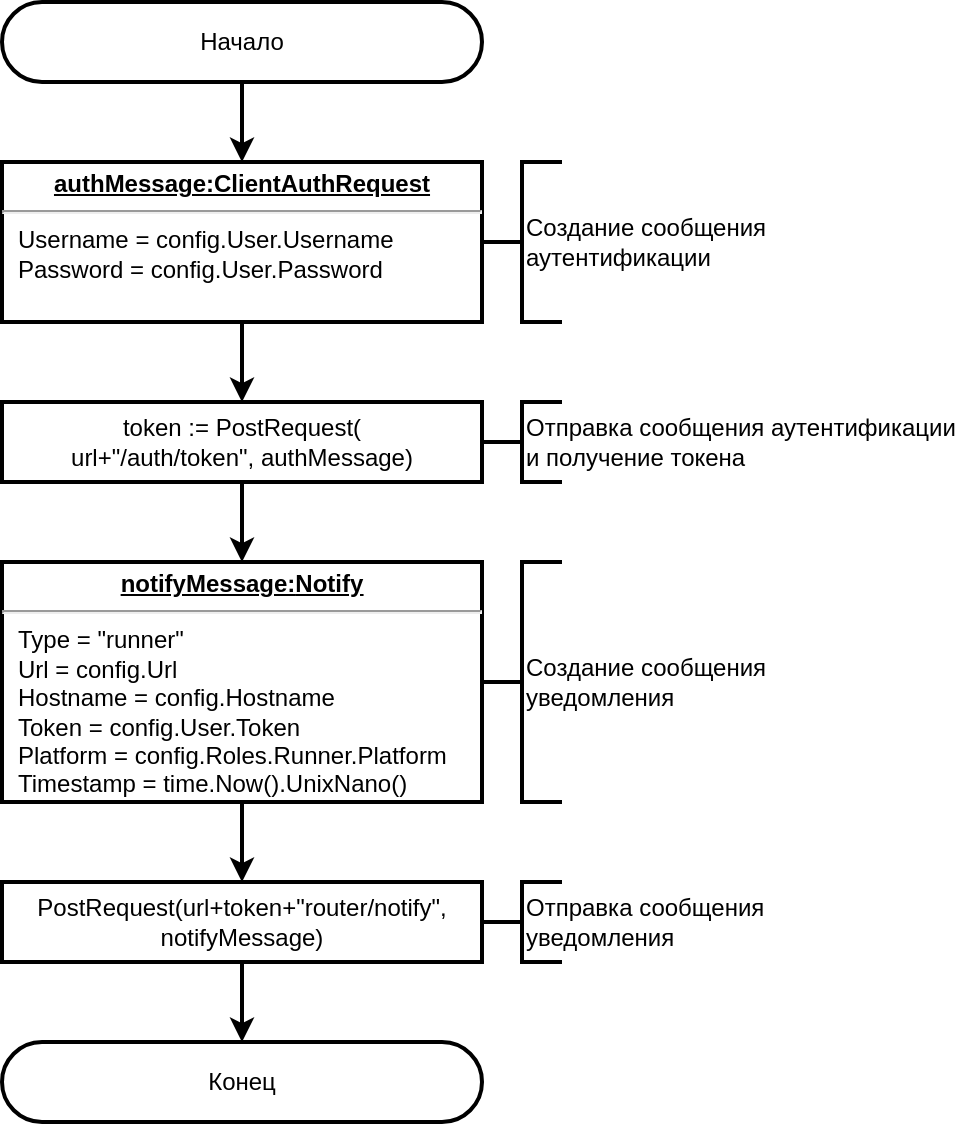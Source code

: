 <mxfile version="20.8.16" type="device" pages="9"><diagram id="RW5HBjlhdOWo-TrcQ7Gn" name="notify-router"><mxGraphModel dx="2058" dy="1180" grid="1" gridSize="10" guides="1" tooltips="1" connect="1" arrows="1" fold="1" page="1" pageScale="1" pageWidth="827" pageHeight="1169" math="0" shadow="0"><root><mxCell id="0"/><mxCell id="1" parent="0"/><mxCell id="4ptDRLxXQRZTadATaenu-1" value="Начало" style="rounded=1;whiteSpace=wrap;html=1;arcSize=50;strokeWidth=2;" parent="1" vertex="1"><mxGeometry x="240" y="80" width="240" height="40" as="geometry"/></mxCell><mxCell id="4ptDRLxXQRZTadATaenu-2" value="token := PostRequest(&lt;br&gt;url+&quot;/auth/token&quot;,&amp;nbsp;&lt;span style=&quot;border-color: var(--border-color);&quot;&gt;authMessage&lt;/span&gt;)" style="rounded=0;whiteSpace=wrap;html=1;strokeWidth=2;" parent="1" vertex="1"><mxGeometry x="240" y="280" width="240" height="40" as="geometry"/></mxCell><mxCell id="4ptDRLxXQRZTadATaenu-3" value="" style="endArrow=classic;html=1;rounded=0;exitX=0.5;exitY=1;exitDx=0;exitDy=0;entryX=0.5;entryY=0;entryDx=0;entryDy=0;strokeWidth=2;" parent="1" source="4ptDRLxXQRZTadATaenu-1" target="4ptDRLxXQRZTadATaenu-8" edge="1"><mxGeometry width="50" height="50" relative="1" as="geometry"><mxPoint x="300" y="270" as="sourcePoint"/><mxPoint x="350" y="220" as="targetPoint"/></mxGeometry></mxCell><mxCell id="4ptDRLxXQRZTadATaenu-4" value="" style="endArrow=classic;html=1;rounded=0;exitX=0.5;exitY=1;exitDx=0;exitDy=0;entryX=0.5;entryY=0;entryDx=0;entryDy=0;strokeWidth=2;" parent="1" source="4ptDRLxXQRZTadATaenu-2" target="dWIrO2esy12pC2rvHBRX-1" edge="1"><mxGeometry width="50" height="50" relative="1" as="geometry"><mxPoint x="300" y="500" as="sourcePoint"/><mxPoint x="350" y="450" as="targetPoint"/></mxGeometry></mxCell><mxCell id="4ptDRLxXQRZTadATaenu-5" value="Конец" style="rounded=1;whiteSpace=wrap;html=1;arcSize=50;strokeWidth=2;" parent="1" vertex="1"><mxGeometry x="240" y="600" width="240" height="40" as="geometry"/></mxCell><mxCell id="4ptDRLxXQRZTadATaenu-6" value="&lt;div&gt;PostRequest(&lt;span style=&quot;background-color: initial;&quot;&gt;url+token+&quot;router/notify&quot;,&lt;/span&gt;&lt;/div&gt;notifyMessage)&lt;span style=&quot;border-color: var(--border-color);&quot;&gt;&lt;br&gt;&lt;/span&gt;" style="rounded=0;whiteSpace=wrap;html=1;strokeWidth=2;" parent="1" vertex="1"><mxGeometry x="240" y="520" width="240" height="40" as="geometry"/></mxCell><mxCell id="4ptDRLxXQRZTadATaenu-7" value="" style="endArrow=classic;html=1;rounded=0;exitX=0.5;exitY=1;exitDx=0;exitDy=0;entryX=0.5;entryY=0;entryDx=0;entryDy=0;strokeWidth=2;" parent="1" source="4ptDRLxXQRZTadATaenu-6" target="4ptDRLxXQRZTadATaenu-5" edge="1"><mxGeometry width="50" height="50" relative="1" as="geometry"><mxPoint x="370" y="660" as="sourcePoint"/><mxPoint x="360" y="670" as="targetPoint"/></mxGeometry></mxCell><mxCell id="4ptDRLxXQRZTadATaenu-8" value="&lt;p style=&quot;margin:0px;margin-top:4px;text-align:center;text-decoration:underline;&quot;&gt;&lt;b&gt;authMessage:ClientAuthRequest&lt;/b&gt;&lt;/p&gt;&lt;hr&gt;&lt;p style=&quot;margin:0px;margin-left:8px;&quot;&gt;Username = config.User.Username&lt;br&gt;Password = config.User.Password&lt;br&gt;&lt;/p&gt;" style="verticalAlign=top;align=left;overflow=fill;fontSize=12;fontFamily=Helvetica;html=1;strokeColor=default;strokeWidth=2;fillColor=none;" parent="1" vertex="1"><mxGeometry x="240" y="160" width="240" height="80" as="geometry"/></mxCell><mxCell id="4ptDRLxXQRZTadATaenu-9" value="" style="endArrow=classic;html=1;rounded=0;exitX=0.5;exitY=1;exitDx=0;exitDy=0;entryX=0.5;entryY=0;entryDx=0;entryDy=0;strokeWidth=2;" parent="1" source="4ptDRLxXQRZTadATaenu-8" target="4ptDRLxXQRZTadATaenu-2" edge="1"><mxGeometry width="50" height="50" relative="1" as="geometry"><mxPoint x="480" y="310" as="sourcePoint"/><mxPoint x="530" y="260" as="targetPoint"/></mxGeometry></mxCell><mxCell id="4ptDRLxXQRZTadATaenu-11" value="" style="endArrow=classic;html=1;rounded=0;exitX=0.5;exitY=1;exitDx=0;exitDy=0;entryX=0.5;entryY=0;entryDx=0;entryDy=0;strokeWidth=2;" parent="1" source="dWIrO2esy12pC2rvHBRX-1" target="4ptDRLxXQRZTadATaenu-6" edge="1"><mxGeometry width="50" height="50" relative="1" as="geometry"><mxPoint x="420" y="500" as="sourcePoint"/><mxPoint x="470" y="450" as="targetPoint"/></mxGeometry></mxCell><mxCell id="4ptDRLxXQRZTadATaenu-16" value="" style="strokeWidth=2;html=1;shape=mxgraph.flowchart.annotation_2;align=left;labelPosition=right;pointerEvents=1;" parent="1" vertex="1"><mxGeometry x="480" y="160" width="40" height="80" as="geometry"/></mxCell><mxCell id="4ptDRLxXQRZTadATaenu-17" value="Создание сообщения аутентификации" style="rounded=0;whiteSpace=wrap;html=1;strokeColor=none;fillColor=none;strokeWidth=2;align=left;" parent="1" vertex="1"><mxGeometry x="500" y="160" width="140" height="80" as="geometry"/></mxCell><mxCell id="4ptDRLxXQRZTadATaenu-18" value="" style="strokeWidth=2;html=1;shape=mxgraph.flowchart.annotation_2;align=left;labelPosition=right;pointerEvents=1;" parent="1" vertex="1"><mxGeometry x="480" y="280" width="40" height="40" as="geometry"/></mxCell><mxCell id="4ptDRLxXQRZTadATaenu-19" value="" style="strokeWidth=2;html=1;shape=mxgraph.flowchart.annotation_2;align=left;labelPosition=right;pointerEvents=1;" parent="1" vertex="1"><mxGeometry x="480" y="520" width="40" height="40" as="geometry"/></mxCell><mxCell id="4ptDRLxXQRZTadATaenu-20" value="Отправка сообщения аутентификации и получение токена" style="rounded=0;whiteSpace=wrap;html=1;strokeColor=none;fillColor=none;strokeWidth=2;align=left;" parent="1" vertex="1"><mxGeometry x="500" y="280" width="220" height="40" as="geometry"/></mxCell><mxCell id="4ptDRLxXQRZTadATaenu-21" value="Отправка сообщения уведомления" style="rounded=0;whiteSpace=wrap;html=1;strokeColor=none;fillColor=none;strokeWidth=2;align=left;" parent="1" vertex="1"><mxGeometry x="500" y="520" width="140" height="40" as="geometry"/></mxCell><mxCell id="4ptDRLxXQRZTadATaenu-22" value="" style="strokeWidth=2;html=1;shape=mxgraph.flowchart.annotation_2;align=left;labelPosition=right;pointerEvents=1;" parent="1" vertex="1"><mxGeometry x="480" y="360" width="40" height="120" as="geometry"/></mxCell><mxCell id="4ptDRLxXQRZTadATaenu-23" value="Создание сообщения уведомления" style="rounded=0;whiteSpace=wrap;html=1;strokeColor=none;fillColor=none;strokeWidth=2;align=left;" parent="1" vertex="1"><mxGeometry x="500" y="360" width="140" height="120" as="geometry"/></mxCell><mxCell id="dWIrO2esy12pC2rvHBRX-1" value="&lt;p style=&quot;margin:0px;margin-top:4px;text-align:center;text-decoration:underline;&quot;&gt;&lt;b style=&quot;border-color: var(--border-color);&quot;&gt;notifyMessage:&lt;/b&gt;&lt;b style=&quot;border-color: var(--border-color); background-color: initial;&quot;&gt;&lt;u style=&quot;border-color: var(--border-color);&quot;&gt;Notify&lt;/u&gt;&lt;/b&gt;&lt;br&gt;&lt;/p&gt;&lt;hr&gt;&lt;p style=&quot;border-color: var(--border-color); margin: 0px 0px 0px 8px;&quot;&gt;Type = &quot;runner&quot;&lt;/p&gt;&lt;p style=&quot;border-color: var(--border-color); margin: 0px 0px 0px 8px;&quot;&gt;Url = config.Url&lt;/p&gt;&lt;p style=&quot;border-color: var(--border-color); margin: 0px 0px 0px 8px;&quot;&gt;Hostname = config.Hostname&lt;/p&gt;&lt;p style=&quot;border-color: var(--border-color); margin: 0px 0px 0px 8px;&quot;&gt;&lt;span style=&quot;border-color: var(--border-color);&quot;&gt;&lt;/span&gt;Token = config.User.Token&lt;/p&gt;&lt;p style=&quot;border-color: var(--border-color); margin: 0px 0px 0px 8px;&quot;&gt;&lt;span style=&quot;border-color: var(--border-color);&quot;&gt;&lt;/span&gt;Platform = config.Roles.Runner.Platform&lt;/p&gt;&lt;p style=&quot;border-color: var(--border-color); margin: 0px 0px 0px 8px;&quot;&gt;&lt;span style=&quot;border-color: var(--border-color);&quot;&gt;&lt;/span&gt;Timestamp = time.Now().UnixNano()&lt;/p&gt;" style="verticalAlign=top;align=left;overflow=fill;fontSize=12;fontFamily=Helvetica;html=1;strokeColor=default;strokeWidth=2;fillColor=none;" parent="1" vertex="1"><mxGeometry x="240" y="360" width="240" height="120" as="geometry"/></mxCell></root></mxGraphModel></diagram><diagram id="mbW6YOfpCHPmGbR4OBwI" name="open-file-handler"><mxGraphModel dx="1185" dy="683" grid="1" gridSize="10" guides="1" tooltips="1" connect="1" arrows="1" fold="1" page="1" pageScale="1" pageWidth="827" pageHeight="1169" math="0" shadow="0"><root><mxCell id="0"/><mxCell id="1" parent="0"/><mxCell id="TMpDYw7yRz0ATtulZrzs-1" value="OpenRequest" style="swimlane;fontStyle=1;childLayout=stackLayout;horizontal=1;startSize=26;fillColor=none;horizontalStack=0;resizeParent=1;resizeParentMax=0;resizeLast=0;collapsible=1;marginBottom=0;strokeColor=default;strokeWidth=2;" parent="1" vertex="1"><mxGeometry x="560" y="40" width="120" height="130" as="geometry"/></mxCell><mxCell id="TMpDYw7yRz0ATtulZrzs-2" value="+ Platform: string" style="text;strokeColor=none;fillColor=none;align=left;verticalAlign=top;spacingLeft=4;spacingRight=4;overflow=hidden;rotatable=0;points=[[0,0.5],[1,0.5]];portConstraint=eastwest;strokeWidth=2;" parent="TMpDYw7yRz0ATtulZrzs-1" vertex="1"><mxGeometry y="26" width="120" height="26" as="geometry"/></mxCell><mxCell id="TMpDYw7yRz0ATtulZrzs-3" value="+ Path: string" style="text;strokeColor=none;fillColor=none;align=left;verticalAlign=top;spacingLeft=4;spacingRight=4;overflow=hidden;rotatable=0;points=[[0,0.5],[1,0.5]];portConstraint=eastwest;strokeWidth=2;" parent="TMpDYw7yRz0ATtulZrzs-1" vertex="1"><mxGeometry y="52" width="120" height="26" as="geometry"/></mxCell><mxCell id="TMpDYw7yRz0ATtulZrzs-4" value="+ SrcUrl: string" style="text;strokeColor=none;fillColor=none;align=left;verticalAlign=top;spacingLeft=4;spacingRight=4;overflow=hidden;rotatable=0;points=[[0,0.5],[1,0.5]];portConstraint=eastwest;strokeWidth=2;" parent="TMpDYw7yRz0ATtulZrzs-1" vertex="1"><mxGeometry y="78" width="120" height="26" as="geometry"/></mxCell><mxCell id="TMpDYw7yRz0ATtulZrzs-5" value="+ Hostname: string" style="text;strokeColor=none;fillColor=none;align=left;verticalAlign=top;spacingLeft=4;spacingRight=4;overflow=hidden;rotatable=0;points=[[0,0.5],[1,0.5]];portConstraint=eastwest;strokeWidth=2;" parent="TMpDYw7yRz0ATtulZrzs-1" vertex="1"><mxGeometry y="104" width="120" height="26" as="geometry"/></mxCell><mxCell id="-d9ELdj3jwnaRYw8RtnN-1" value="Начало" style="rounded=1;whiteSpace=wrap;html=1;arcSize=50;strokeWidth=2;" parent="1" vertex="1"><mxGeometry x="80" y="40" width="240" height="40" as="geometry"/></mxCell><mxCell id="-d9ELdj3jwnaRYw8RtnN-2" value="" style="strokeWidth=2;html=1;shape=mxgraph.flowchart.annotation_2;align=left;labelPosition=right;pointerEvents=1;" parent="1" vertex="1"><mxGeometry x="320" y="40" width="40" height="40" as="geometry"/></mxCell><mxCell id="-d9ELdj3jwnaRYw8RtnN-3" value="Входные данные:&lt;br&gt;openRequest: &lt;b&gt;OpenRequest&lt;/b&gt;" style="rounded=0;whiteSpace=wrap;html=1;strokeColor=none;fillColor=none;strokeWidth=2;align=left;" parent="1" vertex="1"><mxGeometry x="340" y="40" width="200" height="40" as="geometry"/></mxCell><mxCell id="m6j5t94JoqMFb_KBJ0Xm-1" value="openPath := openRequest.Path&lt;br&gt;" style="rounded=0;whiteSpace=wrap;html=1;strokeWidth=2;" parent="1" vertex="1"><mxGeometry x="80" y="120" width="240" height="40" as="geometry"/></mxCell><mxCell id="m6j5t94JoqMFb_KBJ0Xm-2" value="selfUrl := config.Url + config.User.Token" style="rounded=0;whiteSpace=wrap;html=1;strokeWidth=2;" parent="1" vertex="1"><mxGeometry x="80" y="200" width="240" height="40" as="geometry"/></mxCell><mxCell id="szrh0StklCMPh3vy45Ht-1" value="selfUrl != openRequest.SrcUrl" style="rhombus;whiteSpace=wrap;html=1;strokeWidth=2;" parent="1" vertex="1"><mxGeometry x="80" y="280" width="240" height="40" as="geometry"/></mxCell><mxCell id="szrh0StklCMPh3vy45Ht-2" value="openPath := &quot;./tmp/%s&quot;+ Base(openRequest.Path)" style="rounded=0;whiteSpace=wrap;html=1;strokeWidth=2;" parent="1" vertex="1"><mxGeometry x="80" y="360" width="240" height="40" as="geometry"/></mxCell><mxCell id="L-iHYO_G9agRds55hP7N-1" value="&lt;p style=&quot;margin:0px;margin-top:4px;text-align:center;text-decoration:underline;&quot;&gt;&lt;b&gt;copyRequest:CopyRequest&lt;/b&gt;&lt;/p&gt;&lt;hr&gt;&lt;p style=&quot;margin:0px;margin-left:8px;&quot;&gt;SrcPath = openRequest.Path&lt;/p&gt;&lt;p style=&quot;margin:0px;margin-left:8px;&quot;&gt;&#9;&#9;&#9;DstPath = openPath&lt;/p&gt;&lt;p style=&quot;margin:0px;margin-left:8px;&quot;&gt;&lt;span style=&quot;&quot;&gt;&#9;&#9;&#9;&lt;/span&gt;SrcUrl = openRequest.SrcUrl&lt;/p&gt;" style="verticalAlign=top;align=left;overflow=fill;fontSize=12;fontFamily=Helvetica;html=1;strokeWidth=2;" parent="1" vertex="1"><mxGeometry x="80" y="440" width="240" height="80" as="geometry"/></mxCell><mxCell id="L-iHYO_G9agRds55hP7N-2" value="PostRequest(selfUrl+&quot;/storage/copy&quot;, copyRequest)" style="rounded=0;whiteSpace=wrap;html=1;strokeWidth=2;" parent="1" vertex="1"><mxGeometry x="80" y="560" width="240" height="40" as="geometry"/></mxCell><mxCell id="L-iHYO_G9agRds55hP7N-3" value="" style="endArrow=classic;html=1;rounded=0;exitX=0.5;exitY=1;exitDx=0;exitDy=0;entryX=0.5;entryY=0;entryDx=0;entryDy=0;strokeWidth=2;" parent="1" source="-d9ELdj3jwnaRYw8RtnN-1" target="m6j5t94JoqMFb_KBJ0Xm-1" edge="1"><mxGeometry width="50" height="50" relative="1" as="geometry"><mxPoint x="380" y="290" as="sourcePoint"/><mxPoint x="430" y="240" as="targetPoint"/></mxGeometry></mxCell><mxCell id="L-iHYO_G9agRds55hP7N-4" value="" style="endArrow=classic;html=1;rounded=0;exitX=0.5;exitY=1;exitDx=0;exitDy=0;entryX=0.5;entryY=0;entryDx=0;entryDy=0;strokeWidth=2;" parent="1" source="m6j5t94JoqMFb_KBJ0Xm-1" target="m6j5t94JoqMFb_KBJ0Xm-2" edge="1"><mxGeometry width="50" height="50" relative="1" as="geometry"><mxPoint x="380" y="290" as="sourcePoint"/><mxPoint x="430" y="240" as="targetPoint"/></mxGeometry></mxCell><mxCell id="L-iHYO_G9agRds55hP7N-5" value="" style="endArrow=classic;html=1;rounded=0;exitX=0.5;exitY=1;exitDx=0;exitDy=0;entryX=0.5;entryY=0;entryDx=0;entryDy=0;strokeWidth=2;" parent="1" source="m6j5t94JoqMFb_KBJ0Xm-2" target="szrh0StklCMPh3vy45Ht-1" edge="1"><mxGeometry width="50" height="50" relative="1" as="geometry"><mxPoint x="380" y="290" as="sourcePoint"/><mxPoint x="430" y="240" as="targetPoint"/></mxGeometry></mxCell><mxCell id="L-iHYO_G9agRds55hP7N-6" value="" style="endArrow=classic;html=1;rounded=0;exitX=0.5;exitY=1;exitDx=0;exitDy=0;entryX=0.5;entryY=0;entryDx=0;entryDy=0;strokeWidth=2;" parent="1" source="szrh0StklCMPh3vy45Ht-1" target="szrh0StklCMPh3vy45Ht-2" edge="1"><mxGeometry width="50" height="50" relative="1" as="geometry"><mxPoint x="380" y="290" as="sourcePoint"/><mxPoint x="430" y="240" as="targetPoint"/></mxGeometry></mxCell><mxCell id="L-iHYO_G9agRds55hP7N-7" value="" style="endArrow=classic;html=1;rounded=0;exitX=0.5;exitY=1;exitDx=0;exitDy=0;entryX=0.5;entryY=0;entryDx=0;entryDy=0;strokeWidth=2;" parent="1" source="szrh0StklCMPh3vy45Ht-2" target="L-iHYO_G9agRds55hP7N-1" edge="1"><mxGeometry width="50" height="50" relative="1" as="geometry"><mxPoint x="380" y="290" as="sourcePoint"/><mxPoint x="430" y="240" as="targetPoint"/></mxGeometry></mxCell><mxCell id="L-iHYO_G9agRds55hP7N-8" value="" style="endArrow=classic;html=1;rounded=0;exitX=0.5;exitY=1;exitDx=0;exitDy=0;strokeWidth=2;" parent="1" source="L-iHYO_G9agRds55hP7N-1" target="L-iHYO_G9agRds55hP7N-2" edge="1"><mxGeometry width="50" height="50" relative="1" as="geometry"><mxPoint x="320" y="450" as="sourcePoint"/><mxPoint x="370" y="400" as="targetPoint"/></mxGeometry></mxCell><mxCell id="L-iHYO_G9agRds55hP7N-9" value="execTool, execArgs := GetRunCommand(openPath)" style="rounded=0;whiteSpace=wrap;html=1;strokeWidth=2;" parent="1" vertex="1"><mxGeometry x="80" y="640" width="240" height="40" as="geometry"/></mxCell><mxCell id="L-iHYO_G9agRds55hP7N-10" value="" style="endArrow=classic;html=1;rounded=0;exitX=1;exitY=0.5;exitDx=0;exitDy=0;edgeStyle=orthogonalEdgeStyle;strokeWidth=2;" parent="1" source="szrh0StklCMPh3vy45Ht-1" edge="1"><mxGeometry width="50" height="50" relative="1" as="geometry"><mxPoint x="340" y="450" as="sourcePoint"/><mxPoint x="200" y="620" as="targetPoint"/><Array as="points"><mxPoint x="520" y="300"/><mxPoint x="520" y="620"/></Array></mxGeometry></mxCell><mxCell id="L-iHYO_G9agRds55hP7N-11" value="" style="endArrow=classic;html=1;rounded=0;exitX=0.5;exitY=1;exitDx=0;exitDy=0;entryX=0.5;entryY=0;entryDx=0;entryDy=0;strokeWidth=2;" parent="1" source="L-iHYO_G9agRds55hP7N-2" target="L-iHYO_G9agRds55hP7N-9" edge="1"><mxGeometry width="50" height="50" relative="1" as="geometry"><mxPoint x="340" y="450" as="sourcePoint"/><mxPoint x="390" y="400" as="targetPoint"/></mxGeometry></mxCell><mxCell id="L-iHYO_G9agRds55hP7N-12" value="Нет" style="text;html=1;align=center;verticalAlign=middle;resizable=0;points=[];autosize=1;strokeColor=none;fillColor=none;strokeWidth=2;" parent="1" vertex="1"><mxGeometry x="320" y="270" width="40" height="30" as="geometry"/></mxCell><mxCell id="L-iHYO_G9agRds55hP7N-13" value="Да" style="text;html=1;align=center;verticalAlign=middle;resizable=0;points=[];autosize=1;strokeColor=none;fillColor=none;strokeWidth=2;" parent="1" vertex="1"><mxGeometry x="200" y="320" width="40" height="30" as="geometry"/></mxCell><mxCell id="L-iHYO_G9agRds55hP7N-14" value="cmd := exec.Command(execTool, execArgs...)" style="rounded=0;whiteSpace=wrap;html=1;strokeWidth=2;" parent="1" vertex="1"><mxGeometry x="80" y="720" width="240" height="40" as="geometry"/></mxCell><mxCell id="L-iHYO_G9agRds55hP7N-15" value="cmd.Start()" style="rounded=0;whiteSpace=wrap;html=1;strokeWidth=2;" parent="1" vertex="1"><mxGeometry x="80" y="800" width="240" height="40" as="geometry"/></mxCell><mxCell id="L-iHYO_G9agRds55hP7N-16" value="openResponse.Pid := cmd.Process.Pid" style="rounded=0;whiteSpace=wrap;html=1;strokeWidth=2;" parent="1" vertex="1"><mxGeometry x="80" y="880" width="240" height="40" as="geometry"/></mxCell><mxCell id="wuxvunN_h4OVpRDm_dk5-1" value="Возврат openResponse" style="rounded=1;whiteSpace=wrap;html=1;arcSize=50;strokeWidth=2;" parent="1" vertex="1"><mxGeometry x="80" y="960" width="240" height="40" as="geometry"/></mxCell><mxCell id="wuxvunN_h4OVpRDm_dk5-2" value="" style="endArrow=classic;html=1;rounded=0;exitX=0.5;exitY=1;exitDx=0;exitDy=0;entryX=0.5;entryY=0;entryDx=0;entryDy=0;strokeWidth=2;" parent="1" source="L-iHYO_G9agRds55hP7N-9" target="L-iHYO_G9agRds55hP7N-14" edge="1"><mxGeometry width="50" height="50" relative="1" as="geometry"><mxPoint x="280" y="700" as="sourcePoint"/><mxPoint x="330" y="650" as="targetPoint"/></mxGeometry></mxCell><mxCell id="wuxvunN_h4OVpRDm_dk5-3" value="" style="endArrow=classic;html=1;rounded=0;entryX=0.5;entryY=0;entryDx=0;entryDy=0;exitX=0.5;exitY=1;exitDx=0;exitDy=0;strokeWidth=2;" parent="1" source="L-iHYO_G9agRds55hP7N-14" target="L-iHYO_G9agRds55hP7N-15" edge="1"><mxGeometry width="50" height="50" relative="1" as="geometry"><mxPoint x="230" y="770" as="sourcePoint"/><mxPoint x="330" y="650" as="targetPoint"/></mxGeometry></mxCell><mxCell id="wuxvunN_h4OVpRDm_dk5-4" value="" style="endArrow=classic;html=1;rounded=0;exitX=0.5;exitY=1;exitDx=0;exitDy=0;entryX=0.5;entryY=0;entryDx=0;entryDy=0;strokeWidth=2;" parent="1" source="L-iHYO_G9agRds55hP7N-15" target="L-iHYO_G9agRds55hP7N-16" edge="1"><mxGeometry width="50" height="50" relative="1" as="geometry"><mxPoint x="320" y="810" as="sourcePoint"/><mxPoint x="370" y="760" as="targetPoint"/></mxGeometry></mxCell><mxCell id="wuxvunN_h4OVpRDm_dk5-5" value="" style="endArrow=classic;html=1;rounded=0;exitX=0.5;exitY=1;exitDx=0;exitDy=0;entryX=0.5;entryY=0;entryDx=0;entryDy=0;strokeWidth=2;" parent="1" source="L-iHYO_G9agRds55hP7N-16" target="wuxvunN_h4OVpRDm_dk5-1" edge="1"><mxGeometry width="50" height="50" relative="1" as="geometry"><mxPoint x="320" y="810" as="sourcePoint"/><mxPoint x="370" y="760" as="targetPoint"/></mxGeometry></mxCell><mxCell id="Dnfncd6k7HSIFUfdBKpx-1" value="" style="strokeWidth=2;html=1;shape=mxgraph.flowchart.annotation_2;align=left;labelPosition=right;pointerEvents=1;" parent="1" vertex="1"><mxGeometry x="320" y="120" width="40" height="40" as="geometry"/></mxCell><mxCell id="Dnfncd6k7HSIFUfdBKpx-2" value="Получение пути к файлу" style="rounded=0;whiteSpace=wrap;html=1;strokeColor=none;fillColor=none;strokeWidth=2;align=left;" parent="1" vertex="1"><mxGeometry x="340" y="120" width="140" height="40" as="geometry"/></mxCell><mxCell id="A9C47iu6ZqJWQaZxktuH-1" value="" style="strokeWidth=2;html=1;shape=mxgraph.flowchart.annotation_2;align=left;labelPosition=right;pointerEvents=1;" parent="1" vertex="1"><mxGeometry x="320" y="200" width="40" height="40" as="geometry"/></mxCell><mxCell id="A9C47iu6ZqJWQaZxktuH-2" value="Получение адреса хоста источника" style="rounded=0;whiteSpace=wrap;html=1;strokeColor=none;fillColor=none;strokeWidth=2;align=left;" parent="1" vertex="1"><mxGeometry x="340" y="200" width="140" height="40" as="geometry"/></mxCell><mxCell id="myyk8etKMu5H9Ne3PxT3-1" value="" style="strokeWidth=2;html=1;shape=mxgraph.flowchart.annotation_2;align=left;labelPosition=right;pointerEvents=1;" parent="1" vertex="1"><mxGeometry x="320" y="360" width="40" height="40" as="geometry"/></mxCell><mxCell id="myyk8etKMu5H9Ne3PxT3-2" value="Получение пути временного хранения&amp;nbsp;" style="rounded=0;whiteSpace=wrap;html=1;strokeColor=none;fillColor=none;strokeWidth=2;align=left;" parent="1" vertex="1"><mxGeometry x="340" y="360" width="140" height="40" as="geometry"/></mxCell><mxCell id="myyk8etKMu5H9Ne3PxT3-3" value="" style="strokeWidth=2;html=1;shape=mxgraph.flowchart.annotation_2;align=left;labelPosition=right;pointerEvents=1;" parent="1" vertex="1"><mxGeometry x="320" y="440" width="40" height="80" as="geometry"/></mxCell><mxCell id="myyk8etKMu5H9Ne3PxT3-4" value="Создание запроса копирования" style="rounded=0;whiteSpace=wrap;html=1;strokeColor=none;fillColor=none;strokeWidth=2;align=left;" parent="1" vertex="1"><mxGeometry x="340" y="440" width="140" height="80" as="geometry"/></mxCell><mxCell id="myyk8etKMu5H9Ne3PxT3-5" value="" style="strokeWidth=2;html=1;shape=mxgraph.flowchart.annotation_2;align=left;labelPosition=right;pointerEvents=1;" parent="1" vertex="1"><mxGeometry x="320" y="560" width="40" height="40" as="geometry"/></mxCell><mxCell id="myyk8etKMu5H9Ne3PxT3-6" value="Отправка запроса копирования" style="rounded=0;whiteSpace=wrap;html=1;strokeColor=none;fillColor=none;strokeWidth=2;align=left;" parent="1" vertex="1"><mxGeometry x="340" y="560" width="140" height="40" as="geometry"/></mxCell><mxCell id="myyk8etKMu5H9Ne3PxT3-7" value="" style="strokeWidth=2;html=1;shape=mxgraph.flowchart.annotation_2;align=left;labelPosition=right;pointerEvents=1;" parent="1" vertex="1"><mxGeometry x="320" y="640" width="40" height="40" as="geometry"/></mxCell><mxCell id="myyk8etKMu5H9Ne3PxT3-8" value="Получение команды запуска файла" style="rounded=0;whiteSpace=wrap;html=1;strokeColor=none;fillColor=none;strokeWidth=2;align=left;" parent="1" vertex="1"><mxGeometry x="340" y="640" width="140" height="40" as="geometry"/></mxCell><mxCell id="myyk8etKMu5H9Ne3PxT3-9" value="" style="strokeWidth=2;html=1;shape=mxgraph.flowchart.annotation_2;align=left;labelPosition=right;pointerEvents=1;" parent="1" vertex="1"><mxGeometry x="320" y="720" width="40" height="40" as="geometry"/></mxCell><mxCell id="myyk8etKMu5H9Ne3PxT3-10" value="Подготовка процесса запуска файла" style="rounded=0;whiteSpace=wrap;html=1;strokeColor=none;fillColor=none;strokeWidth=2;align=left;" parent="1" vertex="1"><mxGeometry x="340" y="720" width="140" height="40" as="geometry"/></mxCell><mxCell id="myyk8etKMu5H9Ne3PxT3-11" value="" style="strokeWidth=2;html=1;shape=mxgraph.flowchart.annotation_2;align=left;labelPosition=right;pointerEvents=1;" parent="1" vertex="1"><mxGeometry x="320" y="800" width="40" height="40" as="geometry"/></mxCell><mxCell id="myyk8etKMu5H9Ne3PxT3-12" value="Запуск процесса" style="rounded=0;whiteSpace=wrap;html=1;strokeColor=none;fillColor=none;strokeWidth=2;align=left;" parent="1" vertex="1"><mxGeometry x="340" y="800" width="140" height="40" as="geometry"/></mxCell><mxCell id="myyk8etKMu5H9Ne3PxT3-13" value="" style="strokeWidth=2;html=1;shape=mxgraph.flowchart.annotation_2;align=left;labelPosition=right;pointerEvents=1;" parent="1" vertex="1"><mxGeometry x="320" y="880" width="40" height="40" as="geometry"/></mxCell><mxCell id="myyk8etKMu5H9Ne3PxT3-14" value="Сохранение id зпущенного процесса" style="rounded=0;whiteSpace=wrap;html=1;strokeColor=none;fillColor=none;strokeWidth=2;align=left;" parent="1" vertex="1"><mxGeometry x="340" y="880" width="140" height="40" as="geometry"/></mxCell></root></mxGraphModel></diagram><diagram id="S-NmR8-iAHoyJdV4hRZ7" name="app-stream-handler"><mxGraphModel dx="3191" dy="1840" grid="1" gridSize="10" guides="1" tooltips="1" connect="1" arrows="1" fold="1" page="1" pageScale="1" pageWidth="827" pageHeight="1169" math="0" shadow="0"><root><mxCell id="0"/><mxCell id="1" parent="0"/><mxCell id="Emjwh_iwW2WdQAnegXJT-1" value="Начало" style="rounded=1;whiteSpace=wrap;html=1;arcSize=50;strokeWidth=2;" parent="1" vertex="1"><mxGeometry x="80" y="40" width="240" height="40" as="geometry"/></mxCell><mxCell id="Emjwh_iwW2WdQAnegXJT-2" value="" style="strokeWidth=2;html=1;shape=mxgraph.flowchart.annotation_2;align=left;labelPosition=right;pointerEvents=1;" parent="1" vertex="1"><mxGeometry x="320" y="40" width="40" height="40" as="geometry"/></mxCell><mxCell id="Emjwh_iwW2WdQAnegXJT-3" value="Входные данные:&lt;br&gt;pid: &lt;b&gt;int&lt;/b&gt;" style="rounded=0;whiteSpace=wrap;html=1;strokeColor=none;fillColor=none;strokeWidth=2;align=left;" parent="1" vertex="1"><mxGeometry x="340" y="40" width="140" height="40" as="geometry"/></mxCell><mxCell id="SnJlVjMTvimVTbkUTClu-1" value="appStreamPid := ProcessId(0)&lt;br&gt;procName := &quot;&quot;" style="rounded=0;whiteSpace=wrap;html=1;strokeWidth=2;" parent="1" vertex="1"><mxGeometry x="80" y="120" width="240" height="40" as="geometry"/></mxCell><mxCell id="SnJlVjMTvimVTbkUTClu-2" value="allProcesses := GetAllProcesses()&lt;br&gt;childProcesses := FindProcessesByParentPid(allProcesses, ProcessId(pid))" style="rounded=0;whiteSpace=wrap;html=1;strokeWidth=2;" parent="1" vertex="1"><mxGeometry x="80" y="200" width="240" height="80" as="geometry"/></mxCell><mxCell id="SnJlVjMTvimVTbkUTClu-3" value="&lt;div&gt;procName := childProcess.Executable&lt;/div&gt;&lt;div&gt;&#9;&#9;&#9;appPid := childProcess.Pid&lt;/div&gt;" style="rounded=0;whiteSpace=wrap;html=1;strokeWidth=2;" parent="1" vertex="1"><mxGeometry x="80" y="400" width="240" height="40" as="geometry"/></mxCell><mxCell id="NF_P-PXo5GZa7bLdFpFi-1" value="цикл по каждому childProcess из childProcesses&amp;nbsp;" style="strokeWidth=2;html=1;shape=mxgraph.flowchart.loop_limit;whiteSpace=wrap;fillColor=none;" parent="1" vertex="1"><mxGeometry x="80" y="320" width="240" height="40" as="geometry"/></mxCell><mxCell id="NF_P-PXo5GZa7bLdFpFi-2" value="_, ok := utils.FindValidRect(appPid)" style="rounded=0;whiteSpace=wrap;html=1;strokeWidth=2;" parent="1" vertex="1"><mxGeometry x="80" y="480" width="240" height="40" as="geometry"/></mxCell><mxCell id="6jzp7oJPCg_N21Ng1c6t-1" value="ok&amp;nbsp;" style="rhombus;whiteSpace=wrap;html=1;strokeWidth=2;" parent="1" vertex="1"><mxGeometry x="80" y="560" width="240" height="40" as="geometry"/></mxCell><mxCell id="98piRpM3hhUGuaIknBoY-1" value="Переход к новому childProcess&amp;nbsp;" style="strokeWidth=2;html=1;shape=mxgraph.flowchart.loop_limit;whiteSpace=wrap;fillColor=none;direction=west;" parent="1" vertex="1"><mxGeometry x="80" y="640" width="240" height="40" as="geometry"/></mxCell><mxCell id="98piRpM3hhUGuaIknBoY-2" value="appStreamPid := appPid" style="rounded=0;whiteSpace=wrap;html=1;strokeWidth=2;" parent="1" vertex="1"><mxGeometry x="360" y="640" width="240" height="40" as="geometry"/></mxCell><mxCell id="98piRpM3hhUGuaIknBoY-3" value="" style="endArrow=classic;html=1;rounded=0;exitX=0.5;exitY=1;exitDx=0;exitDy=0;entryX=0.5;entryY=0;entryDx=0;entryDy=0;strokeWidth=2;" parent="1" source="Emjwh_iwW2WdQAnegXJT-1" target="SnJlVjMTvimVTbkUTClu-1" edge="1"><mxGeometry width="50" height="50" relative="1" as="geometry"><mxPoint x="310" y="270" as="sourcePoint"/><mxPoint x="360" y="220" as="targetPoint"/></mxGeometry></mxCell><mxCell id="98piRpM3hhUGuaIknBoY-4" value="" style="endArrow=classic;html=1;rounded=0;exitX=0.5;exitY=1;exitDx=0;exitDy=0;entryX=0.5;entryY=0;entryDx=0;entryDy=0;strokeWidth=2;" parent="1" source="SnJlVjMTvimVTbkUTClu-1" target="SnJlVjMTvimVTbkUTClu-2" edge="1"><mxGeometry width="50" height="50" relative="1" as="geometry"><mxPoint x="310" y="270" as="sourcePoint"/><mxPoint x="360" y="220" as="targetPoint"/></mxGeometry></mxCell><mxCell id="98piRpM3hhUGuaIknBoY-5" value="" style="endArrow=classic;html=1;rounded=0;exitX=0.5;exitY=1;exitDx=0;exitDy=0;entryX=0.5;entryY=0;entryDx=0;entryDy=0;entryPerimeter=0;strokeWidth=2;" parent="1" source="SnJlVjMTvimVTbkUTClu-2" target="NF_P-PXo5GZa7bLdFpFi-1" edge="1"><mxGeometry width="50" height="50" relative="1" as="geometry"><mxPoint x="310" y="270" as="sourcePoint"/><mxPoint x="360" y="220" as="targetPoint"/></mxGeometry></mxCell><mxCell id="98piRpM3hhUGuaIknBoY-6" value="" style="endArrow=classic;html=1;rounded=0;exitX=0.5;exitY=1;exitDx=0;exitDy=0;exitPerimeter=0;entryX=0.5;entryY=0;entryDx=0;entryDy=0;strokeWidth=2;" parent="1" source="NF_P-PXo5GZa7bLdFpFi-1" target="SnJlVjMTvimVTbkUTClu-3" edge="1"><mxGeometry width="50" height="50" relative="1" as="geometry"><mxPoint x="390" y="470" as="sourcePoint"/><mxPoint x="440" y="420" as="targetPoint"/></mxGeometry></mxCell><mxCell id="98piRpM3hhUGuaIknBoY-7" value="" style="endArrow=classic;html=1;rounded=0;exitX=0.5;exitY=1;exitDx=0;exitDy=0;entryX=0.5;entryY=0;entryDx=0;entryDy=0;strokeWidth=2;" parent="1" source="SnJlVjMTvimVTbkUTClu-3" target="NF_P-PXo5GZa7bLdFpFi-2" edge="1"><mxGeometry width="50" height="50" relative="1" as="geometry"><mxPoint x="390" y="470" as="sourcePoint"/><mxPoint x="440" y="420" as="targetPoint"/></mxGeometry></mxCell><mxCell id="98piRpM3hhUGuaIknBoY-8" value="" style="endArrow=classic;html=1;rounded=0;exitX=0.5;exitY=1;exitDx=0;exitDy=0;entryX=0.5;entryY=0;entryDx=0;entryDy=0;strokeWidth=2;" parent="1" source="NF_P-PXo5GZa7bLdFpFi-2" target="6jzp7oJPCg_N21Ng1c6t-1" edge="1"><mxGeometry width="50" height="50" relative="1" as="geometry"><mxPoint x="390" y="470" as="sourcePoint"/><mxPoint x="440" y="420" as="targetPoint"/></mxGeometry></mxCell><mxCell id="98piRpM3hhUGuaIknBoY-9" value="" style="endArrow=classic;html=1;rounded=0;entryX=0.5;entryY=0;entryDx=0;entryDy=0;exitX=1;exitY=0.5;exitDx=0;exitDy=0;edgeStyle=orthogonalEdgeStyle;strokeWidth=2;" parent="1" source="6jzp7oJPCg_N21Ng1c6t-1" target="98piRpM3hhUGuaIknBoY-2" edge="1"><mxGeometry width="50" height="50" relative="1" as="geometry"><mxPoint x="430" y="580" as="sourcePoint"/><mxPoint x="350" y="590" as="targetPoint"/></mxGeometry></mxCell><mxCell id="98piRpM3hhUGuaIknBoY-10" value="" style="endArrow=classic;html=1;rounded=0;exitX=0.5;exitY=1;exitDx=0;exitDy=0;edgeStyle=orthogonalEdgeStyle;strokeWidth=2;" parent="1" source="98piRpM3hhUGuaIknBoY-2" edge="1"><mxGeometry width="50" height="50" relative="1" as="geometry"><mxPoint x="300" y="640" as="sourcePoint"/><mxPoint x="200" y="700" as="targetPoint"/><Array as="points"><mxPoint x="480" y="700"/></Array></mxGeometry></mxCell><mxCell id="98piRpM3hhUGuaIknBoY-11" value="" style="endArrow=classic;html=1;rounded=0;exitX=0.5;exitY=1;exitDx=0;exitDy=0;entryX=0.5;entryY=1;entryDx=0;entryDy=0;entryPerimeter=0;strokeWidth=2;" parent="1" source="6jzp7oJPCg_N21Ng1c6t-1" target="98piRpM3hhUGuaIknBoY-1" edge="1"><mxGeometry width="50" height="50" relative="1" as="geometry"><mxPoint x="130" y="630" as="sourcePoint"/><mxPoint x="200" y="700" as="targetPoint"/></mxGeometry></mxCell><mxCell id="98piRpM3hhUGuaIknBoY-12" value="appStreamPid == 0" style="rhombus;whiteSpace=wrap;html=1;strokeWidth=2;" parent="1" vertex="1"><mxGeometry x="80" y="720" width="240" height="40" as="geometry"/></mxCell><mxCell id="98piRpM3hhUGuaIknBoY-13" value="" style="endArrow=classic;html=1;rounded=0;exitX=0.5;exitY=0;exitDx=0;exitDy=0;exitPerimeter=0;entryX=0.5;entryY=0;entryDx=0;entryDy=0;strokeWidth=2;" parent="1" source="98piRpM3hhUGuaIknBoY-1" target="98piRpM3hhUGuaIknBoY-12" edge="1"><mxGeometry width="50" height="50" relative="1" as="geometry"><mxPoint x="300" y="740" as="sourcePoint"/><mxPoint x="350" y="690" as="targetPoint"/></mxGeometry></mxCell><mxCell id="98piRpM3hhUGuaIknBoY-14" value="allProcesses := GetAllProcesses()" style="rounded=0;whiteSpace=wrap;html=1;strokeWidth=2;" parent="1" vertex="1"><mxGeometry x="80" y="800" width="240" height="40" as="geometry"/></mxCell><mxCell id="98piRpM3hhUGuaIknBoY-16" value="цикл по каждому process из allProcesses" style="strokeWidth=2;html=1;shape=mxgraph.flowchart.loop_limit;whiteSpace=wrap;fillColor=none;" parent="1" vertex="1"><mxGeometry x="80" y="880" width="240" height="40" as="geometry"/></mxCell><mxCell id="98piRpM3hhUGuaIknBoY-17" value="process.Executable == procName" style="rhombus;whiteSpace=wrap;html=1;strokeWidth=2;" parent="1" vertex="1"><mxGeometry x="80" y="960" width="240" height="40" as="geometry"/></mxCell><mxCell id="98piRpM3hhUGuaIknBoY-18" value="" style="endArrow=classic;html=1;rounded=0;exitX=0.5;exitY=1;exitDx=0;exitDy=0;entryX=0.5;entryY=0;entryDx=0;entryDy=0;strokeWidth=2;" parent="1" source="98piRpM3hhUGuaIknBoY-12" target="98piRpM3hhUGuaIknBoY-14" edge="1"><mxGeometry width="50" height="50" relative="1" as="geometry"><mxPoint x="330" y="810" as="sourcePoint"/><mxPoint x="380" y="760" as="targetPoint"/></mxGeometry></mxCell><mxCell id="98piRpM3hhUGuaIknBoY-19" value="" style="endArrow=classic;html=1;rounded=0;exitX=0.5;exitY=1;exitDx=0;exitDy=0;entryX=0.5;entryY=0;entryDx=0;entryDy=0;entryPerimeter=0;strokeWidth=2;" parent="1" source="98piRpM3hhUGuaIknBoY-14" target="98piRpM3hhUGuaIknBoY-16" edge="1"><mxGeometry width="50" height="50" relative="1" as="geometry"><mxPoint x="330" y="810" as="sourcePoint"/><mxPoint x="380" y="760" as="targetPoint"/></mxGeometry></mxCell><mxCell id="98piRpM3hhUGuaIknBoY-20" value="" style="endArrow=classic;html=1;rounded=0;exitX=0.5;exitY=1;exitDx=0;exitDy=0;exitPerimeter=0;entryX=0.5;entryY=0;entryDx=0;entryDy=0;strokeWidth=2;" parent="1" source="98piRpM3hhUGuaIknBoY-16" target="98piRpM3hhUGuaIknBoY-17" edge="1"><mxGeometry width="50" height="50" relative="1" as="geometry"><mxPoint x="330" y="810" as="sourcePoint"/><mxPoint x="380" y="760" as="targetPoint"/></mxGeometry></mxCell><mxCell id="98piRpM3hhUGuaIknBoY-21" value="_, ok := utils.FindValidRect(process.Pid)" style="rounded=0;whiteSpace=wrap;html=1;strokeWidth=2;" parent="1" vertex="1"><mxGeometry x="80" y="1040" width="240" height="40" as="geometry"/></mxCell><mxCell id="98piRpM3hhUGuaIknBoY-22" value="appStreamPid := process.Pid" style="rounded=0;whiteSpace=wrap;html=1;strokeWidth=2;" parent="1" vertex="1"><mxGeometry x="80" y="1200" width="240" height="40" as="geometry"/></mxCell><mxCell id="98piRpM3hhUGuaIknBoY-23" value="ok&amp;nbsp;" style="rhombus;whiteSpace=wrap;html=1;strokeWidth=2;" parent="1" vertex="1"><mxGeometry x="80" y="1120" width="240" height="40" as="geometry"/></mxCell><mxCell id="98piRpM3hhUGuaIknBoY-24" value="" style="endArrow=classic;html=1;rounded=0;exitX=0.5;exitY=1;exitDx=0;exitDy=0;entryX=0.5;entryY=0;entryDx=0;entryDy=0;strokeWidth=2;" parent="1" source="98piRpM3hhUGuaIknBoY-21" target="98piRpM3hhUGuaIknBoY-23" edge="1"><mxGeometry width="50" height="50" relative="1" as="geometry"><mxPoint x="290" y="1160" as="sourcePoint"/><mxPoint x="340" y="1110" as="targetPoint"/></mxGeometry></mxCell><mxCell id="98piRpM3hhUGuaIknBoY-25" value="" style="endArrow=classic;html=1;rounded=0;exitX=0.5;exitY=1;exitDx=0;exitDy=0;entryX=0.5;entryY=0;entryDx=0;entryDy=0;strokeWidth=2;" parent="1" source="98piRpM3hhUGuaIknBoY-17" target="98piRpM3hhUGuaIknBoY-21" edge="1"><mxGeometry width="50" height="50" relative="1" as="geometry"><mxPoint x="290" y="1160" as="sourcePoint"/><mxPoint x="340" y="1110" as="targetPoint"/></mxGeometry></mxCell><mxCell id="98piRpM3hhUGuaIknBoY-26" value="" style="endArrow=classic;html=1;rounded=0;exitX=0.5;exitY=1;exitDx=0;exitDy=0;entryX=0.5;entryY=0;entryDx=0;entryDy=0;strokeWidth=2;" parent="1" source="98piRpM3hhUGuaIknBoY-23" target="98piRpM3hhUGuaIknBoY-22" edge="1"><mxGeometry width="50" height="50" relative="1" as="geometry"><mxPoint x="290" y="1160" as="sourcePoint"/><mxPoint x="340" y="1110" as="targetPoint"/></mxGeometry></mxCell><mxCell id="98piRpM3hhUGuaIknBoY-27" value="appStreamPid == 0" style="rhombus;whiteSpace=wrap;html=1;strokeWidth=2;" parent="1" vertex="1"><mxGeometry x="80" y="1360" width="240" height="40" as="geometry"/></mxCell><mxCell id="98piRpM3hhUGuaIknBoY-28" value="" style="endArrow=classic;html=1;rounded=0;exitX=0.5;exitY=1;exitDx=0;exitDy=0;entryX=0.5;entryY=1;entryDx=0;entryDy=0;entryPerimeter=0;strokeWidth=2;" parent="1" source="98piRpM3hhUGuaIknBoY-22" target="dzotP4Gx-1r4Haj9pvHL-8" edge="1"><mxGeometry width="50" height="50" relative="1" as="geometry"><mxPoint x="280" y="1300" as="sourcePoint"/><mxPoint x="420" y="1330" as="targetPoint"/></mxGeometry></mxCell><mxCell id="dzotP4Gx-1r4Haj9pvHL-1" value="Ошибка" style="rounded=1;whiteSpace=wrap;html=1;arcSize=50;strokeWidth=2;" parent="1" vertex="1"><mxGeometry x="360" y="1400" width="240" height="40" as="geometry"/></mxCell><mxCell id="dzotP4Gx-1r4Haj9pvHL-2" value="" style="endArrow=classic;html=1;rounded=0;exitX=1;exitY=0.5;exitDx=0;exitDy=0;entryX=0.5;entryY=0;entryDx=0;entryDy=0;edgeStyle=orthogonalEdgeStyle;strokeWidth=2;" parent="1" source="98piRpM3hhUGuaIknBoY-27" target="dzotP4Gx-1r4Haj9pvHL-1" edge="1"><mxGeometry width="50" height="50" relative="1" as="geometry"><mxPoint x="420" y="1230" as="sourcePoint"/><mxPoint x="470" y="1180" as="targetPoint"/></mxGeometry></mxCell><mxCell id="dzotP4Gx-1r4Haj9pvHL-3" value="Да" style="text;html=1;align=center;verticalAlign=middle;resizable=0;points=[];autosize=1;strokeColor=none;fillColor=none;strokeWidth=2;" parent="1" vertex="1"><mxGeometry x="320" y="1350" width="40" height="30" as="geometry"/></mxCell><mxCell id="dzotP4Gx-1r4Haj9pvHL-4" value="Нет" style="text;html=1;align=center;verticalAlign=middle;resizable=0;points=[];autosize=1;strokeColor=none;fillColor=none;strokeWidth=2;" parent="1" vertex="1"><mxGeometry x="200" y="1400" width="40" height="30" as="geometry"/></mxCell><mxCell id="dzotP4Gx-1r4Haj9pvHL-5" value="response := GetRequest(&lt;br&gt;fmt.Sprintf(&quot;%s/%s/runner/stream/direct/%d&quot;, config.Url, config.User.Token, appStreamPid)" style="rounded=0;whiteSpace=wrap;html=1;strokeWidth=2;" parent="1" vertex="1"><mxGeometry x="80" y="1480" width="240" height="80" as="geometry"/></mxCell><mxCell id="dzotP4Gx-1r4Haj9pvHL-6" value="" style="endArrow=classic;html=1;rounded=0;exitX=0.5;exitY=1;exitDx=0;exitDy=0;entryX=0.5;entryY=0;entryDx=0;entryDy=0;strokeWidth=2;" parent="1" source="98piRpM3hhUGuaIknBoY-27" target="dzotP4Gx-1r4Haj9pvHL-5" edge="1"><mxGeometry width="50" height="50" relative="1" as="geometry"><mxPoint x="270" y="1420" as="sourcePoint"/><mxPoint x="320" y="1370" as="targetPoint"/></mxGeometry></mxCell><mxCell id="dzotP4Gx-1r4Haj9pvHL-7" value="Да" style="text;html=1;align=center;verticalAlign=middle;resizable=0;points=[];autosize=1;strokeColor=none;fillColor=none;strokeWidth=2;" parent="1" vertex="1"><mxGeometry x="200" y="1000" width="40" height="30" as="geometry"/></mxCell><mxCell id="dzotP4Gx-1r4Haj9pvHL-8" value="Переход к новому process&amp;nbsp;" style="strokeWidth=2;html=1;shape=mxgraph.flowchart.loop_limit;whiteSpace=wrap;fillColor=none;direction=west;" parent="1" vertex="1"><mxGeometry x="80" y="1280" width="240" height="40" as="geometry"/></mxCell><mxCell id="dzotP4Gx-1r4Haj9pvHL-9" value="Да" style="text;html=1;align=center;verticalAlign=middle;resizable=0;points=[];autosize=1;strokeColor=none;fillColor=none;strokeWidth=2;" parent="1" vertex="1"><mxGeometry x="320" y="550" width="40" height="30" as="geometry"/></mxCell><mxCell id="dzotP4Gx-1r4Haj9pvHL-10" value="Нет" style="text;html=1;align=center;verticalAlign=middle;resizable=0;points=[];autosize=1;strokeColor=none;fillColor=none;strokeWidth=2;" parent="1" vertex="1"><mxGeometry x="200" y="600" width="40" height="30" as="geometry"/></mxCell><mxCell id="dzotP4Gx-1r4Haj9pvHL-11" value="Да" style="text;html=1;align=center;verticalAlign=middle;resizable=0;points=[];autosize=1;strokeColor=none;fillColor=none;strokeWidth=2;" parent="1" vertex="1"><mxGeometry x="200" y="760" width="40" height="30" as="geometry"/></mxCell><mxCell id="dzotP4Gx-1r4Haj9pvHL-12" value="Нет" style="text;html=1;align=center;verticalAlign=middle;resizable=0;points=[];autosize=1;strokeColor=none;fillColor=none;strokeWidth=2;" parent="1" vertex="1"><mxGeometry x="320" y="710" width="40" height="30" as="geometry"/></mxCell><mxCell id="dzotP4Gx-1r4Haj9pvHL-13" value="" style="endArrow=classic;html=1;rounded=0;exitX=1;exitY=0.5;exitDx=0;exitDy=0;edgeStyle=orthogonalEdgeStyle;strokeWidth=2;" parent="1" source="98piRpM3hhUGuaIknBoY-12" edge="1"><mxGeometry width="50" height="50" relative="1" as="geometry"><mxPoint x="330" y="910" as="sourcePoint"/><mxPoint x="200" y="1460" as="targetPoint"/><Array as="points"><mxPoint x="640" y="740"/><mxPoint x="640" y="1460"/></Array></mxGeometry></mxCell><mxCell id="dzotP4Gx-1r4Haj9pvHL-14" value="" style="endArrow=classic;html=1;rounded=0;exitX=1;exitY=0.5;exitDx=0;exitDy=0;edgeStyle=orthogonalEdgeStyle;strokeWidth=2;" parent="1" source="98piRpM3hhUGuaIknBoY-17" edge="1"><mxGeometry width="50" height="50" relative="1" as="geometry"><mxPoint x="330" y="1190" as="sourcePoint"/><mxPoint x="200" y="1260" as="targetPoint"/><Array as="points"><mxPoint x="520" y="980"/><mxPoint x="520" y="1260"/></Array></mxGeometry></mxCell><mxCell id="dzotP4Gx-1r4Haj9pvHL-15" value="" style="endArrow=classic;html=1;rounded=0;exitX=1;exitY=0.5;exitDx=0;exitDy=0;strokeWidth=2;" parent="1" source="98piRpM3hhUGuaIknBoY-23" edge="1"><mxGeometry width="50" height="50" relative="1" as="geometry"><mxPoint x="330" y="1190" as="sourcePoint"/><mxPoint x="520" y="1140" as="targetPoint"/></mxGeometry></mxCell><mxCell id="dzotP4Gx-1r4Haj9pvHL-16" value="" style="endArrow=classic;html=1;rounded=0;exitX=0.5;exitY=0;exitDx=0;exitDy=0;exitPerimeter=0;entryX=0.5;entryY=0;entryDx=0;entryDy=0;strokeWidth=2;" parent="1" source="dzotP4Gx-1r4Haj9pvHL-8" target="98piRpM3hhUGuaIknBoY-27" edge="1"><mxGeometry width="50" height="50" relative="1" as="geometry"><mxPoint x="310" y="1450" as="sourcePoint"/><mxPoint x="360" y="1400" as="targetPoint"/></mxGeometry></mxCell><mxCell id="TQXOizNlIpe4943XM8Eq-1" value="Возврат response" style="rounded=1;whiteSpace=wrap;html=1;arcSize=50;strokeWidth=2;" parent="1" vertex="1"><mxGeometry x="80" y="1600" width="240" height="40" as="geometry"/></mxCell><mxCell id="TQXOizNlIpe4943XM8Eq-2" value="" style="endArrow=classic;html=1;rounded=0;exitX=0.5;exitY=1;exitDx=0;exitDy=0;entryX=0.5;entryY=0;entryDx=0;entryDy=0;strokeWidth=2;" parent="1" source="dzotP4Gx-1r4Haj9pvHL-5" target="TQXOizNlIpe4943XM8Eq-1" edge="1"><mxGeometry width="50" height="50" relative="1" as="geometry"><mxPoint x="300" y="1460" as="sourcePoint"/><mxPoint x="350" y="1410" as="targetPoint"/></mxGeometry></mxCell><mxCell id="TQXOizNlIpe4943XM8Eq-3" value="Нет" style="text;html=1;align=center;verticalAlign=middle;resizable=0;points=[];autosize=1;strokeColor=none;fillColor=none;strokeWidth=2;" parent="1" vertex="1"><mxGeometry x="320" y="950" width="40" height="30" as="geometry"/></mxCell><mxCell id="TQXOizNlIpe4943XM8Eq-4" value="Нет" style="text;html=1;align=center;verticalAlign=middle;resizable=0;points=[];autosize=1;strokeColor=none;fillColor=none;strokeWidth=2;" parent="1" vertex="1"><mxGeometry x="320" y="1110" width="40" height="30" as="geometry"/></mxCell><mxCell id="TQXOizNlIpe4943XM8Eq-5" value="Да" style="text;html=1;align=center;verticalAlign=middle;resizable=0;points=[];autosize=1;strokeColor=none;fillColor=none;strokeWidth=2;" parent="1" vertex="1"><mxGeometry x="200" y="1160" width="40" height="30" as="geometry"/></mxCell><mxCell id="N07yz7UD7EWQPZ-3cGws-1" value="" style="strokeWidth=2;html=1;shape=mxgraph.flowchart.annotation_2;align=left;labelPosition=right;pointerEvents=1;" parent="1" vertex="1"><mxGeometry x="320" y="120" width="40" height="40" as="geometry"/></mxCell><mxCell id="N07yz7UD7EWQPZ-3cGws-2" value="Инициализация переменных" style="rounded=0;whiteSpace=wrap;html=1;strokeColor=none;fillColor=none;strokeWidth=2;align=left;" parent="1" vertex="1"><mxGeometry x="340" y="120" width="100" height="40" as="geometry"/></mxCell><mxCell id="N07yz7UD7EWQPZ-3cGws-3" value="" style="strokeWidth=2;html=1;shape=mxgraph.flowchart.annotation_2;align=left;labelPosition=right;pointerEvents=1;" parent="1" vertex="1"><mxGeometry x="320" y="200" width="40" height="80" as="geometry"/></mxCell><mxCell id="N07yz7UD7EWQPZ-3cGws-4" value="Получение всех процессов в системе с родительским id процесса = pid" style="rounded=0;whiteSpace=wrap;html=1;strokeColor=none;fillColor=none;strokeWidth=2;align=left;" parent="1" vertex="1"><mxGeometry x="340" y="200" width="140" height="80" as="geometry"/></mxCell><mxCell id="N07yz7UD7EWQPZ-3cGws-5" value="" style="strokeWidth=2;html=1;shape=mxgraph.flowchart.annotation_2;align=left;labelPosition=right;pointerEvents=1;" parent="1" vertex="1"><mxGeometry x="320" y="400" width="40" height="40" as="geometry"/></mxCell><mxCell id="N07yz7UD7EWQPZ-3cGws-6" value="Получение имени процесса и его id" style="rounded=0;whiteSpace=wrap;html=1;strokeColor=none;fillColor=none;strokeWidth=2;align=left;" parent="1" vertex="1"><mxGeometry x="340" y="400" width="140" height="40" as="geometry"/></mxCell><mxCell id="N07yz7UD7EWQPZ-3cGws-7" value="" style="strokeWidth=2;html=1;shape=mxgraph.flowchart.annotation_2;align=left;labelPosition=right;pointerEvents=1;" parent="1" vertex="1"><mxGeometry x="320" y="480" width="40" height="40" as="geometry"/></mxCell><mxCell id="N07yz7UD7EWQPZ-3cGws-8" value="Проверка, что процесс имеет валидный прямоугольник окна" style="rounded=0;whiteSpace=wrap;html=1;strokeColor=none;fillColor=none;strokeWidth=2;align=left;" parent="1" vertex="1"><mxGeometry x="340" y="480" width="180" height="40" as="geometry"/></mxCell><mxCell id="N07yz7UD7EWQPZ-3cGws-9" value="" style="strokeWidth=2;html=1;shape=mxgraph.flowchart.annotation_2;align=left;labelPosition=right;pointerEvents=1;" parent="1" vertex="1"><mxGeometry x="600" y="640" width="40" height="40" as="geometry"/></mxCell><mxCell id="N07yz7UD7EWQPZ-3cGws-10" value="Сохранение id дочернего процесса" style="rounded=0;whiteSpace=wrap;html=1;strokeColor=none;fillColor=none;strokeWidth=2;align=left;" parent="1" vertex="1"><mxGeometry x="620" y="640" width="140" height="40" as="geometry"/></mxCell><mxCell id="N07yz7UD7EWQPZ-3cGws-11" value="" style="strokeWidth=2;html=1;shape=mxgraph.flowchart.annotation_2;align=left;labelPosition=right;pointerEvents=1;" parent="1" vertex="1"><mxGeometry x="320" y="800" width="40" height="40" as="geometry"/></mxCell><mxCell id="N07yz7UD7EWQPZ-3cGws-12" value="Получение всех процессов" style="rounded=0;whiteSpace=wrap;html=1;strokeColor=none;fillColor=none;strokeWidth=2;align=left;" parent="1" vertex="1"><mxGeometry x="340" y="800" width="100" height="40" as="geometry"/></mxCell><mxCell id="eQGMBXzHTsg7KE94DBKg-1" value="" style="strokeWidth=2;html=1;shape=mxgraph.flowchart.annotation_2;align=left;labelPosition=right;pointerEvents=1;" parent="1" vertex="1"><mxGeometry x="320" y="1040" width="40" height="40" as="geometry"/></mxCell><mxCell id="eQGMBXzHTsg7KE94DBKg-2" value="Проверка, что процесс имеет валидный прямоугольник окна" style="rounded=0;whiteSpace=wrap;html=1;strokeColor=none;fillColor=none;strokeWidth=2;align=left;" parent="1" vertex="1"><mxGeometry x="340" y="1040" width="180" height="40" as="geometry"/></mxCell><mxCell id="eQGMBXzHTsg7KE94DBKg-3" value="" style="strokeWidth=2;html=1;shape=mxgraph.flowchart.annotation_2;align=left;labelPosition=right;pointerEvents=1;" parent="1" vertex="1"><mxGeometry x="320" y="1200" width="40" height="40" as="geometry"/></mxCell><mxCell id="eQGMBXzHTsg7KE94DBKg-4" value="Сохранение id дочернего процесса" style="rounded=0;whiteSpace=wrap;html=1;strokeColor=none;fillColor=none;strokeWidth=2;align=left;" parent="1" vertex="1"><mxGeometry x="340" y="1200" width="140" height="40" as="geometry"/></mxCell><mxCell id="eQGMBXzHTsg7KE94DBKg-5" value="" style="strokeWidth=2;html=1;shape=mxgraph.flowchart.annotation_2;align=left;labelPosition=right;pointerEvents=1;" parent="1" vertex="1"><mxGeometry x="320" y="880" width="40" height="40" as="geometry"/></mxCell><mxCell id="eQGMBXzHTsg7KE94DBKg-6" value="Поиск по имени процесса" style="rounded=0;whiteSpace=wrap;html=1;strokeColor=none;fillColor=none;strokeWidth=2;align=left;" parent="1" vertex="1"><mxGeometry x="340" y="880" width="140" height="40" as="geometry"/></mxCell><mxCell id="eQGMBXzHTsg7KE94DBKg-7" value="" style="strokeWidth=2;html=1;shape=mxgraph.flowchart.annotation_2;align=left;labelPosition=right;pointerEvents=1;" parent="1" vertex="1"><mxGeometry x="320" y="320" width="40" height="40" as="geometry"/></mxCell><mxCell id="eQGMBXzHTsg7KE94DBKg-8" value="Поиск по дочерним процессам" style="rounded=0;whiteSpace=wrap;html=1;strokeColor=none;fillColor=none;strokeWidth=2;align=left;" parent="1" vertex="1"><mxGeometry x="340" y="320" width="140" height="40" as="geometry"/></mxCell><mxCell id="eQGMBXzHTsg7KE94DBKg-10" value="" style="strokeWidth=2;html=1;shape=mxgraph.flowchart.annotation_2;align=left;labelPosition=right;pointerEvents=1;" parent="1" vertex="1"><mxGeometry x="320" y="1480" width="40" height="80" as="geometry"/></mxCell><mxCell id="eQGMBXzHTsg7KE94DBKg-11" value="Сохранение id дочернего процесса" style="rounded=0;whiteSpace=wrap;html=1;strokeColor=none;fillColor=none;strokeWidth=2;align=left;" parent="1" vertex="1"><mxGeometry x="340" y="1480" width="140" height="80" as="geometry"/></mxCell></root></mxGraphModel></diagram><diagram id="wwW2f-KEoypp-Ju91NZ0" name="app-direct-stream-handler"><mxGraphModel dx="2074" dy="1196" grid="1" gridSize="10" guides="1" tooltips="1" connect="1" arrows="1" fold="1" page="1" pageScale="1" pageWidth="827" pageHeight="1169" math="0" shadow="0"><root><mxCell id="0"/><mxCell id="1" parent="0"/><mxCell id="qPIr5RLeM_8FC3z13N6_-1" value="Начало" style="rounded=1;whiteSpace=wrap;html=1;arcSize=50;strokeWidth=2;" parent="1" vertex="1"><mxGeometry x="80" y="40" width="240" height="40" as="geometry"/></mxCell><mxCell id="qPIr5RLeM_8FC3z13N6_-2" value="" style="strokeWidth=2;html=1;shape=mxgraph.flowchart.annotation_2;align=left;labelPosition=right;pointerEvents=1;" parent="1" vertex="1"><mxGeometry x="320" y="40" width="40" height="40" as="geometry"/></mxCell><mxCell id="qPIr5RLeM_8FC3z13N6_-3" value="Входные данные:&lt;br&gt;runner: Runner&lt;br&gt;pid: &lt;b&gt;int&lt;/b&gt;" style="rounded=0;whiteSpace=wrap;html=1;strokeColor=none;fillColor=none;strokeWidth=2;align=left;" parent="1" vertex="1"><mxGeometry x="340" y="40" width="140" height="40" as="geometry"/></mxCell><mxCell id="NXl-4h3FqtHRM_6KqHFv-1" value="_, ok := runner.streamSessions[pid]" style="rounded=0;whiteSpace=wrap;html=1;strokeWidth=2;" parent="1" vertex="1"><mxGeometry x="80" y="120" width="240" height="40" as="geometry"/></mxCell><mxCell id="ne_VJdSGb0diD_uP6Wpd-1" value="ok&amp;nbsp;" style="rhombus;whiteSpace=wrap;html=1;strokeWidth=2;" parent="1" vertex="1"><mxGeometry x="80" y="200" width="240" height="40" as="geometry"/></mxCell><mxCell id="LR9i0Uw6FXDu5HPtOLHY-1" value="Нет" style="text;html=1;align=center;verticalAlign=middle;resizable=0;points=[];autosize=1;strokeColor=none;fillColor=none;strokeWidth=2;" parent="1" vertex="1"><mxGeometry x="200" y="240" width="40" height="30" as="geometry"/></mxCell><mxCell id="LR9i0Uw6FXDu5HPtOLHY-2" value="" style="endArrow=classic;html=1;rounded=0;exitX=0.5;exitY=1;exitDx=0;exitDy=0;entryX=0.5;entryY=0;entryDx=0;entryDy=0;strokeWidth=2;" parent="1" source="NXl-4h3FqtHRM_6KqHFv-1" target="ne_VJdSGb0diD_uP6Wpd-1" edge="1"><mxGeometry width="50" height="50" relative="1" as="geometry"><mxPoint x="360" y="260" as="sourcePoint"/><mxPoint x="410" y="210" as="targetPoint"/></mxGeometry></mxCell><mxCell id="LR9i0Uw6FXDu5HPtOLHY-3" value="" style="endArrow=classic;html=1;rounded=0;exitX=0.5;exitY=1;exitDx=0;exitDy=0;entryX=0.5;entryY=0;entryDx=0;entryDy=0;strokeWidth=2;" parent="1" source="qPIr5RLeM_8FC3z13N6_-1" target="NXl-4h3FqtHRM_6KqHFv-1" edge="1"><mxGeometry width="50" height="50" relative="1" as="geometry"><mxPoint x="360" y="260" as="sourcePoint"/><mxPoint x="410" y="210" as="targetPoint"/></mxGeometry></mxCell><mxCell id="LR9i0Uw6FXDu5HPtOLHY-5" value="app := appstream.NewApp(ProcessId(pid))" style="rounded=0;whiteSpace=wrap;html=1;strokeWidth=2;" parent="1" vertex="1"><mxGeometry x="80" y="280" width="240" height="40" as="geometry"/></mxCell><mxCell id="LR9i0Uw6FXDu5HPtOLHY-6" value="" style="endArrow=classic;html=1;rounded=0;exitX=0.5;exitY=1;exitDx=0;exitDy=0;entryX=0.5;entryY=0;entryDx=0;entryDy=0;strokeWidth=2;" parent="1" source="ne_VJdSGb0diD_uP6Wpd-1" target="LR9i0Uw6FXDu5HPtOLHY-5" edge="1"><mxGeometry width="50" height="50" relative="1" as="geometry"><mxPoint x="330" y="240" as="sourcePoint"/><mxPoint x="380" y="190" as="targetPoint"/></mxGeometry></mxCell><mxCell id="yynQO7ryTcsTwORyKG6w-1" value="&lt;p style=&quot;margin:0px;margin-top:4px;text-align:center;text-decoration:underline;&quot;&gt;&lt;b&gt;streamSession:&lt;/b&gt;&lt;b style=&quot;border-color: var(--border-color);&quot;&gt;streamSession&lt;/b&gt;&lt;/p&gt;&lt;hr&gt;&lt;p style=&quot;margin:0px;margin-left:8px;&quot;&gt;app = app&lt;/p&gt;&lt;p style=&quot;margin:0px;margin-left:8px;&quot;&gt;&#9;&#9;&#9;handler = app.HttpImageCaptureHandler()&lt;/p&gt;&lt;p style=&quot;margin:0px;margin-left:8px;&quot;&gt;&lt;span style=&quot;&quot;&gt;&#9;&#9;&#9;&lt;/span&gt;lastHandleTime = time.Now()&lt;/p&gt;" style="verticalAlign=top;align=left;overflow=fill;fontSize=12;fontFamily=Helvetica;html=1;strokeColor=default;strokeWidth=2;fillColor=none;" parent="1" vertex="1"><mxGeometry x="80" y="360" width="240" height="80" as="geometry"/></mxCell><mxCell id="yynQO7ryTcsTwORyKG6w-2" value="" style="endArrow=classic;html=1;rounded=0;exitX=0.5;exitY=1;exitDx=0;exitDy=0;entryX=0.5;entryY=0;entryDx=0;entryDy=0;strokeWidth=2;" parent="1" source="LR9i0Uw6FXDu5HPtOLHY-5" target="yynQO7ryTcsTwORyKG6w-1" edge="1"><mxGeometry width="50" height="50" relative="1" as="geometry"><mxPoint x="270" y="310" as="sourcePoint"/><mxPoint x="320" y="260" as="targetPoint"/></mxGeometry></mxCell><mxCell id="yynQO7ryTcsTwORyKG6w-3" value="runner.streamSessions[pid] = streamSession" style="rounded=0;whiteSpace=wrap;html=1;strokeWidth=2;" parent="1" vertex="1"><mxGeometry x="80" y="480" width="240" height="40" as="geometry"/></mxCell><mxCell id="yynQO7ryTcsTwORyKG6w-4" value="app.LaunchStream()" style="rounded=0;whiteSpace=wrap;html=1;strokeWidth=2;" parent="1" vertex="1"><mxGeometry x="80" y="560" width="240" height="40" as="geometry"/></mxCell><mxCell id="yynQO7ryTcsTwORyKG6w-8" value="" style="endArrow=classic;html=1;rounded=0;exitX=0.5;exitY=1;exitDx=0;exitDy=0;entryX=0.5;entryY=0;entryDx=0;entryDy=0;strokeWidth=2;" parent="1" source="yynQO7ryTcsTwORyKG6w-1" target="yynQO7ryTcsTwORyKG6w-3" edge="1"><mxGeometry width="50" height="50" relative="1" as="geometry"><mxPoint x="260" y="460" as="sourcePoint"/><mxPoint x="310" y="410" as="targetPoint"/></mxGeometry></mxCell><mxCell id="yynQO7ryTcsTwORyKG6w-9" value="" style="endArrow=classic;html=1;rounded=0;exitX=0.5;exitY=1;exitDx=0;exitDy=0;entryX=0.5;entryY=0;entryDx=0;entryDy=0;strokeWidth=2;" parent="1" source="yynQO7ryTcsTwORyKG6w-3" target="yynQO7ryTcsTwORyKG6w-4" edge="1"><mxGeometry width="50" height="50" relative="1" as="geometry"><mxPoint x="260" y="460" as="sourcePoint"/><mxPoint x="310" y="410" as="targetPoint"/></mxGeometry></mxCell><mxCell id="yynQO7ryTcsTwORyKG6w-11" value="" style="endArrow=none;html=1;rounded=0;exitX=0.5;exitY=1;exitDx=0;exitDy=0;strokeWidth=2;" parent="1" source="yynQO7ryTcsTwORyKG6w-4" edge="1"><mxGeometry width="50" height="50" relative="1" as="geometry"><mxPoint x="270" y="650" as="sourcePoint"/><mxPoint x="200" y="630" as="targetPoint"/></mxGeometry></mxCell><mxCell id="yynQO7ryTcsTwORyKG6w-12" value="" style="endArrow=none;html=1;rounded=0;strokeWidth=2;" parent="1" edge="1"><mxGeometry width="50" height="50" relative="1" as="geometry"><mxPoint x="80" y="630" as="sourcePoint"/><mxPoint x="600" y="630" as="targetPoint"/></mxGeometry></mxCell><mxCell id="yynQO7ryTcsTwORyKG6w-13" value="" style="endArrow=none;html=1;rounded=0;strokeWidth=2;" parent="1" edge="1"><mxGeometry width="50" height="50" relative="1" as="geometry"><mxPoint x="80" y="650" as="sourcePoint"/><mxPoint x="600" y="650" as="targetPoint"/></mxGeometry></mxCell><mxCell id="yynQO7ryTcsTwORyKG6w-14" value="" style="endArrow=none;html=1;rounded=0;exitX=0.5;exitY=0;exitDx=0;exitDy=0;strokeWidth=2;" parent="1" source="yynQO7ryTcsTwORyKG6w-19" edge="1"><mxGeometry width="50" height="50" relative="1" as="geometry"><mxPoint x="200" y="680" as="sourcePoint"/><mxPoint x="200" y="650" as="targetPoint"/></mxGeometry></mxCell><mxCell id="yynQO7ryTcsTwORyKG6w-16" value="now := time.Now()" style="rounded=0;whiteSpace=wrap;html=1;strokeWidth=2;" parent="1" vertex="1"><mxGeometry x="360" y="680" width="240" height="40" as="geometry"/></mxCell><mxCell id="yynQO7ryTcsTwORyKG6w-18" value="" style="endArrow=none;html=1;rounded=0;strokeWidth=2;exitX=0.5;exitY=0;exitDx=0;exitDy=0;" parent="1" source="yynQO7ryTcsTwORyKG6w-16" edge="1"><mxGeometry width="50" height="50" relative="1" as="geometry"><mxPoint x="270" y="720" as="sourcePoint"/><mxPoint x="480" y="650" as="targetPoint"/></mxGeometry></mxCell><mxCell id="yynQO7ryTcsTwORyKG6w-19" value="Конец" style="rounded=1;whiteSpace=wrap;html=1;arcSize=50;strokeWidth=2;" parent="1" vertex="1"><mxGeometry x="80" y="680" width="240" height="40" as="geometry"/></mxCell><mxCell id="xUNoqZl3Bnjkll-7ABX--3" value="now - lastHandleTime &amp;gt; 30s" style="rhombus;whiteSpace=wrap;html=1;strokeWidth=2;fontSize=12;" parent="1" vertex="1"><mxGeometry x="360" y="840" width="240" height="40" as="geometry"/></mxCell><mxCell id="xUNoqZl3Bnjkll-7ABX--5" value="lastHandleTime := streamSession.lastHandleTime" style="rounded=0;whiteSpace=wrap;html=1;strokeWidth=2;" parent="1" vertex="1"><mxGeometry x="360" y="760" width="240" height="40" as="geometry"/></mxCell><mxCell id="xUNoqZl3Bnjkll-7ABX--6" value="" style="endArrow=classic;html=1;rounded=0;strokeWidth=2;fontSize=12;exitX=0.5;exitY=1;exitDx=0;exitDy=0;entryX=0.5;entryY=0;entryDx=0;entryDy=0;" parent="1" source="yynQO7ryTcsTwORyKG6w-16" target="xUNoqZl3Bnjkll-7ABX--5" edge="1"><mxGeometry width="50" height="50" relative="1" as="geometry"><mxPoint x="460" y="860" as="sourcePoint"/><mxPoint x="510" y="810" as="targetPoint"/></mxGeometry></mxCell><mxCell id="xUNoqZl3Bnjkll-7ABX--7" value="" style="endArrow=classic;html=1;rounded=0;strokeWidth=2;fontSize=12;exitX=0.5;exitY=1;exitDx=0;exitDy=0;entryX=0.5;entryY=0;entryDx=0;entryDy=0;" parent="1" source="xUNoqZl3Bnjkll-7ABX--5" target="xUNoqZl3Bnjkll-7ABX--3" edge="1"><mxGeometry width="50" height="50" relative="1" as="geometry"><mxPoint x="460" y="860" as="sourcePoint"/><mxPoint x="510" y="810" as="targetPoint"/></mxGeometry></mxCell><mxCell id="xUNoqZl3Bnjkll-7ABX--8" value="streamSession.app.Destroy()&lt;br&gt;delete(runner.streamSessions, pid)" style="rounded=0;whiteSpace=wrap;html=1;strokeWidth=2;" parent="1" vertex="1"><mxGeometry x="360" y="920" width="240" height="40" as="geometry"/></mxCell><mxCell id="xUNoqZl3Bnjkll-7ABX--9" value="Конец" style="rounded=1;whiteSpace=wrap;html=1;arcSize=50;strokeWidth=2;" parent="1" vertex="1"><mxGeometry x="360" y="1000" width="240" height="40" as="geometry"/></mxCell><mxCell id="xUNoqZl3Bnjkll-7ABX--10" value="" style="endArrow=classic;html=1;rounded=0;strokeWidth=2;fontSize=12;exitX=0.5;exitY=1;exitDx=0;exitDy=0;entryX=0.5;entryY=0;entryDx=0;entryDy=0;" parent="1" source="xUNoqZl3Bnjkll-7ABX--3" target="xUNoqZl3Bnjkll-7ABX--8" edge="1"><mxGeometry width="50" height="50" relative="1" as="geometry"><mxPoint x="480" y="890" as="sourcePoint"/><mxPoint x="530" y="840" as="targetPoint"/></mxGeometry></mxCell><mxCell id="xUNoqZl3Bnjkll-7ABX--11" value="" style="endArrow=classic;html=1;rounded=0;strokeWidth=2;fontSize=12;exitX=0.5;exitY=1;exitDx=0;exitDy=0;entryX=0.5;entryY=0;entryDx=0;entryDy=0;" parent="1" source="xUNoqZl3Bnjkll-7ABX--8" target="xUNoqZl3Bnjkll-7ABX--9" edge="1"><mxGeometry width="50" height="50" relative="1" as="geometry"><mxPoint x="520" y="960" as="sourcePoint"/><mxPoint x="570" y="910" as="targetPoint"/></mxGeometry></mxCell><mxCell id="xUNoqZl3Bnjkll-7ABX--12" value="" style="endArrow=classic;html=1;rounded=0;strokeWidth=2;fontSize=12;exitX=1;exitY=0.5;exitDx=0;exitDy=0;edgeStyle=orthogonalEdgeStyle;" parent="1" source="xUNoqZl3Bnjkll-7ABX--3" edge="1"><mxGeometry width="50" height="50" relative="1" as="geometry"><mxPoint x="530" y="880" as="sourcePoint"/><mxPoint x="480" y="670" as="targetPoint"/><Array as="points"><mxPoint x="760" y="860"/><mxPoint x="760" y="670"/></Array></mxGeometry></mxCell><mxCell id="xUNoqZl3Bnjkll-7ABX--13" value="Нет" style="text;html=1;align=center;verticalAlign=middle;resizable=0;points=[];autosize=1;strokeColor=none;fillColor=none;strokeWidth=2;" parent="1" vertex="1"><mxGeometry x="600" y="830" width="40" height="30" as="geometry"/></mxCell><mxCell id="xUNoqZl3Bnjkll-7ABX--14" value="Да" style="text;html=1;align=center;verticalAlign=middle;resizable=0;points=[];autosize=1;strokeColor=none;fillColor=none;fontSize=12;strokeWidth=2;" parent="1" vertex="1"><mxGeometry x="480" y="880" width="40" height="30" as="geometry"/></mxCell><mxCell id="xUNoqZl3Bnjkll-7ABX--15" value="Да" style="text;html=1;align=center;verticalAlign=middle;resizable=0;points=[];autosize=1;strokeColor=none;fillColor=none;fontSize=12;strokeWidth=2;" parent="1" vertex="1"><mxGeometry x="320" y="190" width="40" height="30" as="geometry"/></mxCell><mxCell id="xUNoqZl3Bnjkll-7ABX--16" value="Конец" style="rounded=1;whiteSpace=wrap;html=1;arcSize=50;strokeWidth=2;" parent="1" vertex="1"><mxGeometry x="440" y="360" width="240" height="40" as="geometry"/></mxCell><mxCell id="xUNoqZl3Bnjkll-7ABX--17" value="" style="endArrow=classic;html=1;rounded=0;strokeWidth=2;fontSize=12;exitX=1;exitY=0.5;exitDx=0;exitDy=0;entryX=0.5;entryY=0;entryDx=0;entryDy=0;edgeStyle=orthogonalEdgeStyle;" parent="1" source="ne_VJdSGb0diD_uP6Wpd-1" target="xUNoqZl3Bnjkll-7ABX--16" edge="1"><mxGeometry width="50" height="50" relative="1" as="geometry"><mxPoint x="410" y="330" as="sourcePoint"/><mxPoint x="460" y="280" as="targetPoint"/></mxGeometry></mxCell><mxCell id="nqWfBDWOULByrvc6TIrW-1" value="StreamSession" style="swimlane;fontStyle=1;childLayout=stackLayout;horizontal=1;startSize=26;fillColor=none;horizontalStack=0;resizeParent=1;resizeParentMax=0;resizeLast=0;collapsible=1;marginBottom=0;strokeColor=default;strokeWidth=2;" parent="1" vertex="1"><mxGeometry x="600" y="40" width="280" height="104" as="geometry"/></mxCell><mxCell id="nqWfBDWOULByrvc6TIrW-2" value="+ app: appstream.App" style="text;strokeColor=none;fillColor=none;align=left;verticalAlign=top;spacingLeft=4;spacingRight=4;overflow=hidden;rotatable=0;points=[[0,0.5],[1,0.5]];portConstraint=eastwest;strokeWidth=2;" parent="nqWfBDWOULByrvc6TIrW-1" vertex="1"><mxGeometry y="26" width="280" height="26" as="geometry"/></mxCell><mxCell id="nqWfBDWOULByrvc6TIrW-3" value="+ handler: appstream.HttpImageCaptureHandler" style="text;strokeColor=none;fillColor=none;align=left;verticalAlign=top;spacingLeft=4;spacingRight=4;overflow=hidden;rotatable=0;points=[[0,0.5],[1,0.5]];portConstraint=eastwest;strokeWidth=2;" parent="nqWfBDWOULByrvc6TIrW-1" vertex="1"><mxGeometry y="52" width="280" height="26" as="geometry"/></mxCell><mxCell id="nqWfBDWOULByrvc6TIrW-4" value="+ lastHandleTime: time.Time" style="text;strokeColor=none;fillColor=none;align=left;verticalAlign=top;spacingLeft=4;spacingRight=4;overflow=hidden;rotatable=0;points=[[0,0.5],[1,0.5]];portConstraint=eastwest;strokeWidth=2;" parent="nqWfBDWOULByrvc6TIrW-1" vertex="1"><mxGeometry y="78" width="280" height="26" as="geometry"/></mxCell><mxCell id="nqWfBDWOULByrvc6TIrW-5" value="Runner" style="swimlane;fontStyle=1;childLayout=stackLayout;horizontal=1;startSize=26;fillColor=none;horizontalStack=0;resizeParent=1;resizeParentMax=0;resizeLast=0;collapsible=1;marginBottom=0;strokeColor=default;strokeWidth=2;" parent="1" vertex="1"><mxGeometry x="600" y="160" width="280" height="104" as="geometry"><mxRectangle x="560" y="160" width="80" height="30" as="alternateBounds"/></mxGeometry></mxCell><mxCell id="nqWfBDWOULByrvc6TIrW-6" value="+ config: Config" style="text;strokeColor=none;fillColor=none;align=left;verticalAlign=top;spacingLeft=4;spacingRight=4;overflow=hidden;rotatable=0;points=[[0,0.5],[1,0.5]];portConstraint=eastwest;strokeWidth=2;" parent="nqWfBDWOULByrvc6TIrW-5" vertex="1"><mxGeometry y="26" width="280" height="26" as="geometry"/></mxCell><mxCell id="nqWfBDWOULByrvc6TIrW-7" value="+ connector: Connector" style="text;strokeColor=none;fillColor=none;align=left;verticalAlign=top;spacingLeft=4;spacingRight=4;overflow=hidden;rotatable=0;points=[[0,0.5],[1,0.5]];portConstraint=eastwest;strokeWidth=2;" parent="nqWfBDWOULByrvc6TIrW-5" vertex="1"><mxGeometry y="52" width="280" height="26" as="geometry"/></mxCell><mxCell id="nqWfBDWOULByrvc6TIrW-8" value="+ streamSessions: map[int]StreamSession" style="text;strokeColor=none;fillColor=none;align=left;verticalAlign=top;spacingLeft=4;spacingRight=4;overflow=hidden;rotatable=0;points=[[0,0.5],[1,0.5]];portConstraint=eastwest;strokeWidth=2;" parent="nqWfBDWOULByrvc6TIrW-5" vertex="1"><mxGeometry y="78" width="280" height="26" as="geometry"/></mxCell><mxCell id="K-CX_fwOVfM934nwyFJj-1" value="" style="strokeWidth=2;html=1;shape=mxgraph.flowchart.annotation_2;align=left;labelPosition=right;pointerEvents=1;" parent="1" vertex="1"><mxGeometry x="320" y="120" width="40" height="40" as="geometry"/></mxCell><mxCell id="K-CX_fwOVfM934nwyFJj-2" value="Проверка существования сессии стрима" style="rounded=0;whiteSpace=wrap;html=1;strokeColor=none;fillColor=none;strokeWidth=2;align=left;" parent="1" vertex="1"><mxGeometry x="340" y="120" width="140" height="40" as="geometry"/></mxCell><mxCell id="K-CX_fwOVfM934nwyFJj-3" value="" style="strokeWidth=2;html=1;shape=mxgraph.flowchart.annotation_2;align=left;labelPosition=right;pointerEvents=1;" parent="1" vertex="1"><mxGeometry x="320" y="280" width="40" height="40" as="geometry"/></mxCell><mxCell id="K-CX_fwOVfM934nwyFJj-4" value="Создание нового приложения стрима" style="rounded=0;whiteSpace=wrap;html=1;strokeColor=none;fillColor=none;strokeWidth=2;align=left;" parent="1" vertex="1"><mxGeometry x="340" y="280" width="140" height="40" as="geometry"/></mxCell><mxCell id="K-CX_fwOVfM934nwyFJj-5" value="" style="strokeWidth=2;html=1;shape=mxgraph.flowchart.annotation_2;align=left;labelPosition=right;pointerEvents=1;" parent="1" vertex="1"><mxGeometry x="320" y="360" width="40" height="80" as="geometry"/></mxCell><mxCell id="K-CX_fwOVfM934nwyFJj-6" value="Создание сессии стрима" style="rounded=0;whiteSpace=wrap;html=1;strokeColor=none;fillColor=none;strokeWidth=2;align=left;" parent="1" vertex="1"><mxGeometry x="340" y="360" width="60" height="80" as="geometry"/></mxCell><mxCell id="K-CX_fwOVfM934nwyFJj-7" value="" style="strokeWidth=2;html=1;shape=mxgraph.flowchart.annotation_2;align=left;labelPosition=right;pointerEvents=1;" parent="1" vertex="1"><mxGeometry x="320" y="480" width="40" height="40" as="geometry"/></mxCell><mxCell id="K-CX_fwOVfM934nwyFJj-8" value="Добавление созданной сесии в таблицу стримов" style="rounded=0;whiteSpace=wrap;html=1;strokeColor=none;fillColor=none;strokeWidth=2;align=left;" parent="1" vertex="1"><mxGeometry x="340" y="480" width="180" height="40" as="geometry"/></mxCell><mxCell id="K-CX_fwOVfM934nwyFJj-9" value="" style="strokeWidth=2;html=1;shape=mxgraph.flowchart.annotation_2;align=left;labelPosition=right;pointerEvents=1;" parent="1" vertex="1"><mxGeometry x="320" y="560" width="40" height="40" as="geometry"/></mxCell><mxCell id="K-CX_fwOVfM934nwyFJj-10" value="Запуск стрима" style="rounded=0;whiteSpace=wrap;html=1;strokeColor=none;fillColor=none;strokeWidth=2;align=left;" parent="1" vertex="1"><mxGeometry x="340" y="560" width="100" height="40" as="geometry"/></mxCell><mxCell id="K-CX_fwOVfM934nwyFJj-11" value="" style="strokeWidth=2;html=1;shape=mxgraph.flowchart.annotation_2;align=left;labelPosition=right;pointerEvents=1;" parent="1" vertex="1"><mxGeometry x="600" y="680" width="40" height="40" as="geometry"/></mxCell><mxCell id="K-CX_fwOVfM934nwyFJj-12" value="Получение текущего времени" style="rounded=0;whiteSpace=wrap;html=1;strokeColor=none;fillColor=none;strokeWidth=2;align=left;" parent="1" vertex="1"><mxGeometry x="620" y="680" width="110" height="40" as="geometry"/></mxCell><mxCell id="K-CX_fwOVfM934nwyFJj-13" value="" style="strokeWidth=2;html=1;shape=mxgraph.flowchart.annotation_2;align=left;labelPosition=right;pointerEvents=1;" parent="1" vertex="1"><mxGeometry x="600" y="760" width="40" height="40" as="geometry"/></mxCell><mxCell id="K-CX_fwOVfM934nwyFJj-14" value="Получение&amp;nbsp; времени последнего обращения к стриму" style="rounded=0;whiteSpace=wrap;html=1;strokeColor=none;fillColor=none;strokeWidth=2;align=left;" parent="1" vertex="1"><mxGeometry x="620" y="760" width="140" height="40" as="geometry"/></mxCell><mxCell id="K-CX_fwOVfM934nwyFJj-15" value="" style="strokeWidth=2;html=1;shape=mxgraph.flowchart.annotation_2;align=left;labelPosition=right;pointerEvents=1;" parent="1" vertex="1"><mxGeometry x="600" y="920" width="40" height="40" as="geometry"/></mxCell><mxCell id="K-CX_fwOVfM934nwyFJj-16" value="Закрытие стрима и его удаление из таблицы стримов" style="rounded=0;whiteSpace=wrap;html=1;strokeColor=none;fillColor=none;strokeWidth=2;align=left;" parent="1" vertex="1"><mxGeometry x="620" y="920" width="180" height="40" as="geometry"/></mxCell></root></mxGraphModel></diagram><diagram id="mn2k4ecOtMsJg_ZNUfDw" name="app-image-handler"><mxGraphModel dx="2074" dy="1196" grid="1" gridSize="10" guides="1" tooltips="1" connect="1" arrows="1" fold="1" page="1" pageScale="1" pageWidth="827" pageHeight="1169" math="0" shadow="0"><root><mxCell id="0"/><mxCell id="1" parent="0"/><mxCell id="HBHjW5gstfxtplaOZkTO-1" value="Начало" style="rounded=1;whiteSpace=wrap;html=1;arcSize=50;strokeWidth=2;" parent="1" vertex="1"><mxGeometry x="80" y="40" width="240" height="40" as="geometry"/></mxCell><mxCell id="HBHjW5gstfxtplaOZkTO-2" value="" style="strokeWidth=2;html=1;shape=mxgraph.flowchart.annotation_2;align=left;labelPosition=right;pointerEvents=1;" parent="1" vertex="1"><mxGeometry x="320" y="40" width="40" height="40" as="geometry"/></mxCell><mxCell id="HBHjW5gstfxtplaOZkTO-3" value="Входные данные:&lt;br&gt;runner: Runner&lt;br&gt;pid: &lt;b&gt;int&lt;/b&gt;" style="rounded=0;whiteSpace=wrap;html=1;strokeColor=none;fillColor=none;strokeWidth=2;align=left;" parent="1" vertex="1"><mxGeometry x="340" y="40" width="140" height="40" as="geometry"/></mxCell><mxCell id="fVEg2cb_hXBAByvoaoIe-1" value="streamSession := runner.streamSessions[pid]" style="rounded=0;whiteSpace=wrap;html=1;strokeWidth=2;" parent="1" vertex="1"><mxGeometry x="80" y="120" width="240" height="40" as="geometry"/></mxCell><mxCell id="fVEg2cb_hXBAByvoaoIe-2" value="&lt;div&gt;streamSession.lastHandleTime = time.Now()&lt;/div&gt;" style="rounded=0;whiteSpace=wrap;html=1;strokeWidth=2;" parent="1" vertex="1"><mxGeometry x="80" y="200" width="240" height="40" as="geometry"/></mxCell><mxCell id="fVEg2cb_hXBAByvoaoIe-3" value="&lt;div&gt;&lt;span style=&quot;background-color: initial;&quot;&gt;streamSession.handler.ServeHTTP(&lt;br&gt;responseWriter, request)&lt;/span&gt;&lt;br&gt;&lt;/div&gt;" style="rounded=0;whiteSpace=wrap;html=1;strokeWidth=2;" parent="1" vertex="1"><mxGeometry x="80" y="280" width="240" height="40" as="geometry"/></mxCell><mxCell id="fVEg2cb_hXBAByvoaoIe-4" value="" style="endArrow=classic;html=1;rounded=0;strokeWidth=2;fontSize=12;exitX=0.5;exitY=1;exitDx=0;exitDy=0;entryX=0.5;entryY=0;entryDx=0;entryDy=0;" parent="1" source="fVEg2cb_hXBAByvoaoIe-2" target="fVEg2cb_hXBAByvoaoIe-3" edge="1"><mxGeometry width="50" height="50" relative="1" as="geometry"><mxPoint x="240" y="270" as="sourcePoint"/><mxPoint x="290" y="220" as="targetPoint"/></mxGeometry></mxCell><mxCell id="fVEg2cb_hXBAByvoaoIe-5" value="" style="endArrow=classic;html=1;rounded=0;strokeWidth=2;fontSize=12;exitX=0.5;exitY=1;exitDx=0;exitDy=0;entryX=0.5;entryY=0;entryDx=0;entryDy=0;" parent="1" source="fVEg2cb_hXBAByvoaoIe-1" target="fVEg2cb_hXBAByvoaoIe-2" edge="1"><mxGeometry width="50" height="50" relative="1" as="geometry"><mxPoint x="250" y="200" as="sourcePoint"/><mxPoint x="300" y="150" as="targetPoint"/></mxGeometry></mxCell><mxCell id="fVEg2cb_hXBAByvoaoIe-6" value="" style="endArrow=classic;html=1;rounded=0;strokeWidth=2;fontSize=12;exitX=0.5;exitY=1;exitDx=0;exitDy=0;entryX=0.5;entryY=0;entryDx=0;entryDy=0;" parent="1" source="HBHjW5gstfxtplaOZkTO-1" target="fVEg2cb_hXBAByvoaoIe-1" edge="1"><mxGeometry width="50" height="50" relative="1" as="geometry"><mxPoint x="260" y="150" as="sourcePoint"/><mxPoint x="310" y="100" as="targetPoint"/></mxGeometry></mxCell><mxCell id="mCVf2IyGVl9K_4I4axbm-1" value="StreamSession" style="swimlane;fontStyle=1;childLayout=stackLayout;horizontal=1;startSize=26;fillColor=none;horizontalStack=0;resizeParent=1;resizeParentMax=0;resizeLast=0;collapsible=1;marginBottom=0;strokeColor=default;strokeWidth=2;" parent="1" vertex="1"><mxGeometry x="520" y="40" width="280" height="104" as="geometry"/></mxCell><mxCell id="mCVf2IyGVl9K_4I4axbm-2" value="+ app: appstream.App" style="text;strokeColor=none;fillColor=none;align=left;verticalAlign=top;spacingLeft=4;spacingRight=4;overflow=hidden;rotatable=0;points=[[0,0.5],[1,0.5]];portConstraint=eastwest;strokeWidth=2;" parent="mCVf2IyGVl9K_4I4axbm-1" vertex="1"><mxGeometry y="26" width="280" height="26" as="geometry"/></mxCell><mxCell id="mCVf2IyGVl9K_4I4axbm-3" value="+ handler: appstream.HttpImageCaptureHandler" style="text;strokeColor=none;fillColor=none;align=left;verticalAlign=top;spacingLeft=4;spacingRight=4;overflow=hidden;rotatable=0;points=[[0,0.5],[1,0.5]];portConstraint=eastwest;strokeWidth=2;" parent="mCVf2IyGVl9K_4I4axbm-1" vertex="1"><mxGeometry y="52" width="280" height="26" as="geometry"/></mxCell><mxCell id="mCVf2IyGVl9K_4I4axbm-4" value="+ lastHandleTime: time.Time" style="text;strokeColor=none;fillColor=none;align=left;verticalAlign=top;spacingLeft=4;spacingRight=4;overflow=hidden;rotatable=0;points=[[0,0.5],[1,0.5]];portConstraint=eastwest;strokeWidth=2;" parent="mCVf2IyGVl9K_4I4axbm-1" vertex="1"><mxGeometry y="78" width="280" height="26" as="geometry"/></mxCell><mxCell id="mCVf2IyGVl9K_4I4axbm-5" value="Runner" style="swimlane;fontStyle=1;childLayout=stackLayout;horizontal=1;startSize=26;fillColor=none;horizontalStack=0;resizeParent=1;resizeParentMax=0;resizeLast=0;collapsible=1;marginBottom=0;strokeColor=default;strokeWidth=2;" parent="1" vertex="1"><mxGeometry x="520" y="160" width="280" height="104" as="geometry"><mxRectangle x="560" y="160" width="80" height="30" as="alternateBounds"/></mxGeometry></mxCell><mxCell id="mCVf2IyGVl9K_4I4axbm-6" value="+ config: Config" style="text;strokeColor=none;fillColor=none;align=left;verticalAlign=top;spacingLeft=4;spacingRight=4;overflow=hidden;rotatable=0;points=[[0,0.5],[1,0.5]];portConstraint=eastwest;strokeWidth=2;" parent="mCVf2IyGVl9K_4I4axbm-5" vertex="1"><mxGeometry y="26" width="280" height="26" as="geometry"/></mxCell><mxCell id="mCVf2IyGVl9K_4I4axbm-7" value="+ connector: Connector" style="text;strokeColor=none;fillColor=none;align=left;verticalAlign=top;spacingLeft=4;spacingRight=4;overflow=hidden;rotatable=0;points=[[0,0.5],[1,0.5]];portConstraint=eastwest;strokeWidth=2;" parent="mCVf2IyGVl9K_4I4axbm-5" vertex="1"><mxGeometry y="52" width="280" height="26" as="geometry"/></mxCell><mxCell id="mCVf2IyGVl9K_4I4axbm-8" value="+ streamSessions: map[int]StreamSession" style="text;strokeColor=none;fillColor=none;align=left;verticalAlign=top;spacingLeft=4;spacingRight=4;overflow=hidden;rotatable=0;points=[[0,0.5],[1,0.5]];portConstraint=eastwest;strokeWidth=2;" parent="mCVf2IyGVl9K_4I4axbm-5" vertex="1"><mxGeometry y="78" width="280" height="26" as="geometry"/></mxCell><mxCell id="5dMvQJl-TucynMQgSK9E-1" value="Конец" style="rounded=1;whiteSpace=wrap;html=1;arcSize=50;strokeWidth=2;" parent="1" vertex="1"><mxGeometry x="80" y="360" width="240" height="40" as="geometry"/></mxCell><mxCell id="5dMvQJl-TucynMQgSK9E-2" value="" style="endArrow=classic;html=1;rounded=0;strokeWidth=2;fontSize=12;exitX=0.5;exitY=1;exitDx=0;exitDy=0;entryX=0.5;entryY=0;entryDx=0;entryDy=0;" parent="1" source="fVEg2cb_hXBAByvoaoIe-3" target="5dMvQJl-TucynMQgSK9E-1" edge="1"><mxGeometry width="50" height="50" relative="1" as="geometry"><mxPoint x="240" y="220" as="sourcePoint"/><mxPoint x="290" y="170" as="targetPoint"/></mxGeometry></mxCell><mxCell id="5dMvQJl-TucynMQgSK9E-3" value="" style="strokeWidth=2;html=1;shape=mxgraph.flowchart.annotation_2;align=left;labelPosition=right;pointerEvents=1;" parent="1" vertex="1"><mxGeometry x="320" y="120" width="40" height="40" as="geometry"/></mxCell><mxCell id="5dMvQJl-TucynMQgSK9E-4" value="Получение сессии стрима по id процесса" style="rounded=0;whiteSpace=wrap;html=1;strokeColor=none;fillColor=none;strokeWidth=2;align=left;" parent="1" vertex="1"><mxGeometry x="340" y="120" width="140" height="40" as="geometry"/></mxCell><mxCell id="5dMvQJl-TucynMQgSK9E-5" value="" style="strokeWidth=2;html=1;shape=mxgraph.flowchart.annotation_2;align=left;labelPosition=right;pointerEvents=1;" parent="1" vertex="1"><mxGeometry x="320" y="200" width="40" height="40" as="geometry"/></mxCell><mxCell id="5dMvQJl-TucynMQgSK9E-6" value="Обновление метки времени у сессии" style="rounded=0;whiteSpace=wrap;html=1;strokeColor=none;fillColor=none;strokeWidth=2;align=left;" parent="1" vertex="1"><mxGeometry x="340" y="200" width="140" height="40" as="geometry"/></mxCell><mxCell id="5dMvQJl-TucynMQgSK9E-7" value="" style="strokeWidth=2;html=1;shape=mxgraph.flowchart.annotation_2;align=left;labelPosition=right;pointerEvents=1;" parent="1" vertex="1"><mxGeometry x="320" y="280" width="40" height="40" as="geometry"/></mxCell><mxCell id="5dMvQJl-TucynMQgSK9E-8" value="Обработка запроса" style="rounded=0;whiteSpace=wrap;html=1;strokeColor=none;fillColor=none;strokeWidth=2;align=left;" parent="1" vertex="1"><mxGeometry x="340" y="280" width="140" height="40" as="geometry"/></mxCell></root></mxGraphModel></diagram><diagram id="BGffipDZCgGSuLmXfnD_" name="app-mouse-event-handler"><mxGraphModel dx="2440" dy="1407" grid="1" gridSize="10" guides="1" tooltips="1" connect="1" arrows="1" fold="1" page="1" pageScale="1" pageWidth="827" pageHeight="1169" math="0" shadow="0"><root><mxCell id="0"/><mxCell id="1" parent="0"/><mxCell id="cydkNQybbCXNneLTvGsL-1" value="Начало" style="rounded=1;whiteSpace=wrap;html=1;arcSize=50;strokeWidth=2;" parent="1" vertex="1"><mxGeometry x="80" y="40" width="240" height="40" as="geometry"/></mxCell><mxCell id="cydkNQybbCXNneLTvGsL-2" value="" style="strokeWidth=2;html=1;shape=mxgraph.flowchart.annotation_2;align=left;labelPosition=right;pointerEvents=1;" parent="1" vertex="1"><mxGeometry x="320" y="40" width="40" height="40" as="geometry"/></mxCell><mxCell id="cydkNQybbCXNneLTvGsL-3" value="Входные данные:&lt;br&gt;pid: &lt;b&gt;int&lt;/b&gt;&lt;br&gt;event:&lt;b&gt; MouseEvent&lt;/b&gt;" style="rounded=0;whiteSpace=wrap;html=1;strokeColor=none;fillColor=none;strokeWidth=2;align=left;" parent="1" vertex="1"><mxGeometry x="340" y="40" width="140" height="40" as="geometry"/></mxCell><mxCell id="cydkNQybbCXNneLTvGsL-4" value="coords := event.Coords" style="rounded=0;whiteSpace=wrap;html=1;strokeWidth=2;" parent="1" vertex="1"><mxGeometry x="80" y="120" width="240" height="40" as="geometry"/></mxCell><mxCell id="cydkNQybbCXNneLTvGsL-5" value="" style="endArrow=classic;html=1;rounded=0;strokeWidth=2;fontSize=12;exitX=0.5;exitY=1;exitDx=0;exitDy=0;entryX=0.5;entryY=0;entryDx=0;entryDy=0;" parent="1" source="cydkNQybbCXNneLTvGsL-1" target="cydkNQybbCXNneLTvGsL-4" edge="1"><mxGeometry width="50" height="50" relative="1" as="geometry"><mxPoint x="260" y="150" as="sourcePoint"/><mxPoint x="310" y="100" as="targetPoint"/></mxGeometry></mxCell><mxCell id="cydkNQybbCXNneLTvGsL-6" value="" style="strokeWidth=2;html=1;shape=mxgraph.flowchart.annotation_2;align=left;labelPosition=right;pointerEvents=1;" parent="1" vertex="1"><mxGeometry x="320" y="120" width="40" height="40" as="geometry"/></mxCell><mxCell id="cydkNQybbCXNneLTvGsL-7" value="Получение коррдинат" style="rounded=0;whiteSpace=wrap;html=1;strokeColor=none;fillColor=none;strokeWidth=2;align=left;" parent="1" vertex="1"><mxGeometry x="340" y="120" width="140" height="40" as="geometry"/></mxCell><mxCell id="cydkNQybbCXNneLTvGsL-8" value="handles := GetWindowHandlesByProcessId(pid)" style="rounded=0;whiteSpace=wrap;html=1;strokeWidth=2;" parent="1" vertex="1"><mxGeometry x="80" y="200" width="240" height="40" as="geometry"/></mxCell><mxCell id="cydkNQybbCXNneLTvGsL-9" value="" style="endArrow=classic;html=1;rounded=0;exitX=0.5;exitY=1;exitDx=0;exitDy=0;entryX=0.5;entryY=0;entryDx=0;entryDy=0;strokeWidth=2;" parent="1" source="cydkNQybbCXNneLTvGsL-4" target="cydkNQybbCXNneLTvGsL-8" edge="1"><mxGeometry width="50" height="50" relative="1" as="geometry"><mxPoint x="330" y="210" as="sourcePoint"/><mxPoint x="380" y="160" as="targetPoint"/></mxGeometry></mxCell><mxCell id="cydkNQybbCXNneLTvGsL-10" value="" style="strokeWidth=2;html=1;shape=mxgraph.flowchart.annotation_2;align=left;labelPosition=right;pointerEvents=1;" parent="1" vertex="1"><mxGeometry x="320" y="200" width="40" height="40" as="geometry"/></mxCell><mxCell id="cydkNQybbCXNneLTvGsL-11" value="Получение окон по id процесса" style="rounded=0;whiteSpace=wrap;html=1;strokeColor=none;fillColor=none;strokeWidth=2;align=left;" parent="1" vertex="1"><mxGeometry x="340" y="200" width="140" height="40" as="geometry"/></mxCell><mxCell id="cydkNQybbCXNneLTvGsL-12" value="captureRect := GetCaptureRectByHandles(handles)" style="rounded=0;whiteSpace=wrap;html=1;strokeWidth=2;" parent="1" vertex="1"><mxGeometry x="80" y="280" width="240" height="40" as="geometry"/></mxCell><mxCell id="cydkNQybbCXNneLTvGsL-13" value="" style="strokeWidth=2;html=1;shape=mxgraph.flowchart.annotation_2;align=left;labelPosition=right;pointerEvents=1;" parent="1" vertex="1"><mxGeometry x="320" y="280" width="40" height="40" as="geometry"/></mxCell><mxCell id="cydkNQybbCXNneLTvGsL-14" value="Получение прямоугольника захвата изображения" style="rounded=0;whiteSpace=wrap;html=1;strokeColor=none;fillColor=none;strokeWidth=2;align=left;" parent="1" vertex="1"><mxGeometry x="340" y="280" width="180" height="40" as="geometry"/></mxCell><mxCell id="cydkNQybbCXNneLTvGsL-15" value="&lt;div&gt;&#9;coords.X += captureRect.Left&lt;/div&gt;&lt;div&gt;&lt;span style=&quot;&quot;&gt;&#9;&lt;/span&gt;coords.Y += captureRect.Top&lt;/div&gt;" style="rounded=0;whiteSpace=wrap;html=1;strokeWidth=2;" parent="1" vertex="1"><mxGeometry x="80" y="360" width="240" height="40" as="geometry"/></mxCell><mxCell id="cydkNQybbCXNneLTvGsL-16" value="" style="strokeWidth=2;html=1;shape=mxgraph.flowchart.annotation_2;align=left;labelPosition=right;pointerEvents=1;" parent="1" vertex="1"><mxGeometry x="320" y="360" width="40" height="40" as="geometry"/></mxCell><mxCell id="cydkNQybbCXNneLTvGsL-17" value="Корректировка координат в соответствии с окном захвата" style="rounded=0;whiteSpace=wrap;html=1;strokeColor=none;fillColor=none;strokeWidth=2;align=left;" parent="1" vertex="1"><mxGeometry x="340" y="360" width="180" height="40" as="geometry"/></mxCell><mxCell id="cydkNQybbCXNneLTvGsL-18" value="" style="endArrow=classic;html=1;rounded=0;exitX=0.5;exitY=1;exitDx=0;exitDy=0;entryX=0.5;entryY=0;entryDx=0;entryDy=0;strokeWidth=2;" parent="1" source="cydkNQybbCXNneLTvGsL-8" target="cydkNQybbCXNneLTvGsL-12" edge="1"><mxGeometry width="50" height="50" relative="1" as="geometry"><mxPoint x="320" y="320" as="sourcePoint"/><mxPoint x="370" y="270" as="targetPoint"/></mxGeometry></mxCell><mxCell id="w0zAbN2_dYtjtLNuRTnd-1" value="" style="endArrow=classic;html=1;rounded=0;strokeWidth=2;exitX=0.5;exitY=1;exitDx=0;exitDy=0;entryX=0.5;entryY=0;entryDx=0;entryDy=0;" parent="1" source="cydkNQybbCXNneLTvGsL-12" target="cydkNQybbCXNneLTvGsL-15" edge="1"><mxGeometry width="50" height="50" relative="1" as="geometry"><mxPoint x="300" y="340" as="sourcePoint"/><mxPoint x="350" y="290" as="targetPoint"/></mxGeometry></mxCell><mxCell id="BPUo-aJ9MhHQxUhcZ36f-1" value="цикл по каждому handle из handles" style="strokeWidth=2;html=1;shape=mxgraph.flowchart.loop_limit;whiteSpace=wrap;fillColor=none;" parent="1" vertex="1"><mxGeometry x="80" y="440" width="240" height="40" as="geometry"/></mxCell><mxCell id="0DQmkDTFeVixzQIttP5b-1" value="Переход к новому handle&amp;nbsp;" style="strokeWidth=2;html=1;shape=mxgraph.flowchart.loop_limit;whiteSpace=wrap;fillColor=none;direction=west;" parent="1" vertex="1"><mxGeometry x="80" y="760" width="240" height="40" as="geometry"/></mxCell><mxCell id="0DQmkDTFeVixzQIttP5b-2" value="&lt;div&gt;windowRect := GetWindowRect(handle)&lt;/div&gt;&lt;div&gt;&#9;&#9;clientRect := GetClientRect(handle)&lt;/div&gt;" style="rounded=0;whiteSpace=wrap;html=1;strokeWidth=2;" parent="1" vertex="1"><mxGeometry x="80" y="520" width="240" height="40" as="geometry"/></mxCell><mxCell id="0DQmkDTFeVixzQIttP5b-3" value="" style="strokeWidth=2;html=1;shape=mxgraph.flowchart.annotation_2;align=left;labelPosition=right;pointerEvents=1;" parent="1" vertex="1"><mxGeometry x="320" y="520" width="40" height="40" as="geometry"/></mxCell><mxCell id="0DQmkDTFeVixzQIttP5b-4" value="Получение прямоугольников окна и клиента" style="rounded=0;whiteSpace=wrap;html=1;strokeColor=none;fillColor=none;strokeWidth=2;align=left;" parent="1" vertex="1"><mxGeometry x="340" y="520" width="180" height="40" as="geometry"/></mxCell><mxCell id="0DQmkDTFeVixzQIttP5b-5" value="handleCaptureRect := GetCaptureRect(windowRect, clientRect)" style="rounded=0;whiteSpace=wrap;html=1;strokeWidth=2;" parent="1" vertex="1"><mxGeometry x="80" y="600" width="240" height="40" as="geometry"/></mxCell><mxCell id="bZSwwOtjLFQiPnPm3X_i-1" value="captureRect == handleCaptureRect&amp;nbsp;" style="rhombus;whiteSpace=wrap;html=1;strokeWidth=2;" parent="1" vertex="1"><mxGeometry x="80" y="680" width="240" height="40" as="geometry"/></mxCell><mxCell id="bZSwwOtjLFQiPnPm3X_i-2" value="" style="endArrow=classic;html=1;rounded=0;strokeWidth=2;exitX=0.5;exitY=1;exitDx=0;exitDy=0;entryX=0.5;entryY=1;entryDx=0;entryDy=0;entryPerimeter=0;" parent="1" source="bZSwwOtjLFQiPnPm3X_i-1" target="0DQmkDTFeVixzQIttP5b-1" edge="1"><mxGeometry width="50" height="50" relative="1" as="geometry"><mxPoint x="390" y="700" as="sourcePoint"/><mxPoint x="440" y="650" as="targetPoint"/></mxGeometry></mxCell><mxCell id="bZSwwOtjLFQiPnPm3X_i-3" value="Нет" style="text;html=1;align=center;verticalAlign=middle;resizable=0;points=[];autosize=1;strokeColor=none;fillColor=none;" parent="1" vertex="1"><mxGeometry x="200" y="720" width="40" height="30" as="geometry"/></mxCell><mxCell id="bZSwwOtjLFQiPnPm3X_i-4" value="Да" style="text;html=1;align=center;verticalAlign=middle;resizable=0;points=[];autosize=1;strokeColor=none;fillColor=none;" parent="1" vertex="1"><mxGeometry x="320" y="670" width="40" height="30" as="geometry"/></mxCell><mxCell id="bZSwwOtjLFQiPnPm3X_i-5" value="&lt;div&gt;SetForegroundWindow(handle)&lt;/div&gt;&lt;div&gt;SetActiveWindow(handle)&lt;/div&gt;" style="rounded=0;whiteSpace=wrap;html=1;strokeWidth=2;" parent="1" vertex="1"><mxGeometry x="360" y="760" width="240" height="40" as="geometry"/></mxCell><mxCell id="bZSwwOtjLFQiPnPm3X_i-6" value="" style="endArrow=classic;html=1;rounded=0;strokeWidth=2;exitX=1;exitY=0.5;exitDx=0;exitDy=0;edgeStyle=orthogonalEdgeStyle;entryX=0.5;entryY=0;entryDx=0;entryDy=0;" parent="1" source="bZSwwOtjLFQiPnPm3X_i-1" target="bZSwwOtjLFQiPnPm3X_i-5" edge="1"><mxGeometry width="50" height="50" relative="1" as="geometry"><mxPoint x="390" y="700" as="sourcePoint"/><mxPoint x="200" y="820" as="targetPoint"/></mxGeometry></mxCell><mxCell id="bZSwwOtjLFQiPnPm3X_i-7" value="event.Type" style="rhombus;whiteSpace=wrap;html=1;strokeWidth=2;" parent="1" vertex="1"><mxGeometry x="360" y="840" width="240" height="40" as="geometry"/></mxCell><mxCell id="PEIWJ8_BeZ5iQbfM9isQ-1" value="Конец" style="rounded=1;whiteSpace=wrap;html=1;arcSize=50;strokeWidth=2;" parent="1" vertex="1"><mxGeometry x="80" y="1240" width="240" height="40" as="geometry"/></mxCell><mxCell id="PEIWJ8_BeZ5iQbfM9isQ-2" value="" style="endArrow=classic;html=1;rounded=0;strokeWidth=2;exitX=0.5;exitY=0;exitDx=0;exitDy=0;exitPerimeter=0;entryX=0.5;entryY=0;entryDx=0;entryDy=0;" parent="1" source="0DQmkDTFeVixzQIttP5b-1" target="PEIWJ8_BeZ5iQbfM9isQ-1" edge="1"><mxGeometry width="50" height="50" relative="1" as="geometry"><mxPoint x="400" y="980" as="sourcePoint"/><mxPoint x="450" y="930" as="targetPoint"/></mxGeometry></mxCell><mxCell id="PEIWJ8_BeZ5iQbfM9isQ-3" value="" style="endArrow=classic;html=1;rounded=0;strokeWidth=2;exitX=0.5;exitY=1;exitDx=0;exitDy=0;entryX=0.5;entryY=0;entryDx=0;entryDy=0;" parent="1" source="0DQmkDTFeVixzQIttP5b-5" target="bZSwwOtjLFQiPnPm3X_i-1" edge="1"><mxGeometry width="50" height="50" relative="1" as="geometry"><mxPoint x="280" y="710" as="sourcePoint"/><mxPoint x="330" y="660" as="targetPoint"/></mxGeometry></mxCell><mxCell id="PEIWJ8_BeZ5iQbfM9isQ-4" value="" style="endArrow=classic;html=1;rounded=0;strokeWidth=2;exitX=0.5;exitY=1;exitDx=0;exitDy=0;entryX=0.5;entryY=0;entryDx=0;entryDy=0;" parent="1" source="0DQmkDTFeVixzQIttP5b-2" target="0DQmkDTFeVixzQIttP5b-5" edge="1"><mxGeometry width="50" height="50" relative="1" as="geometry"><mxPoint x="300" y="620" as="sourcePoint"/><mxPoint x="350" y="570" as="targetPoint"/></mxGeometry></mxCell><mxCell id="PEIWJ8_BeZ5iQbfM9isQ-5" value="" style="endArrow=classic;html=1;rounded=0;strokeWidth=2;entryX=0.5;entryY=0;entryDx=0;entryDy=0;exitX=0.5;exitY=1;exitDx=0;exitDy=0;exitPerimeter=0;" parent="1" source="BPUo-aJ9MhHQxUhcZ36f-1" target="0DQmkDTFeVixzQIttP5b-2" edge="1"><mxGeometry width="50" height="50" relative="1" as="geometry"><mxPoint x="330" y="540" as="sourcePoint"/><mxPoint x="380" y="490" as="targetPoint"/></mxGeometry></mxCell><mxCell id="PEIWJ8_BeZ5iQbfM9isQ-7" value="" style="endArrow=classic;html=1;rounded=0;strokeWidth=2;exitX=0.5;exitY=1;exitDx=0;exitDy=0;entryX=0.5;entryY=0;entryDx=0;entryDy=0;entryPerimeter=0;" parent="1" source="cydkNQybbCXNneLTvGsL-15" target="BPUo-aJ9MhHQxUhcZ36f-1" edge="1"><mxGeometry width="50" height="50" relative="1" as="geometry"><mxPoint x="350" y="470" as="sourcePoint"/><mxPoint x="400" y="420" as="targetPoint"/></mxGeometry></mxCell><mxCell id="PEIWJ8_BeZ5iQbfM9isQ-8" value="" style="strokeWidth=2;html=1;shape=mxgraph.flowchart.annotation_2;align=left;labelPosition=right;pointerEvents=1;" parent="1" vertex="1"><mxGeometry x="320" y="440" width="40" height="40" as="geometry"/></mxCell><mxCell id="PEIWJ8_BeZ5iQbfM9isQ-9" value="Поиск валидного окна" style="rounded=0;whiteSpace=wrap;html=1;strokeColor=none;fillColor=none;strokeWidth=2;align=left;" parent="1" vertex="1"><mxGeometry x="340" y="440" width="180" height="40" as="geometry"/></mxCell><mxCell id="PEIWJ8_BeZ5iQbfM9isQ-11" value="&lt;div&gt;MouseMove(coords.X, coords.Y)&lt;/div&gt;&lt;div&gt;MouseLeftDown()&lt;/div&gt;" style="rounded=0;whiteSpace=wrap;html=1;strokeWidth=2;" parent="1" vertex="1"><mxGeometry x="560" y="920" width="200" height="40" as="geometry"/></mxCell><mxCell id="PEIWJ8_BeZ5iQbfM9isQ-12" value="MouseLeftUp()" style="rounded=0;whiteSpace=wrap;html=1;strokeWidth=2;" parent="1" vertex="1"><mxGeometry x="560" y="1000" width="200" height="40" as="geometry"/></mxCell><mxCell id="PEIWJ8_BeZ5iQbfM9isQ-13" value="MouseMove(coords.X, coords.Y)" style="rounded=0;whiteSpace=wrap;html=1;strokeWidth=2;" parent="1" vertex="1"><mxGeometry x="560" y="1080" width="200" height="40" as="geometry"/></mxCell><mxCell id="PEIWJ8_BeZ5iQbfM9isQ-14" value="MouseWheel(coords.X, coords.Y, event.Scroll.Y)" style="rounded=0;whiteSpace=wrap;html=1;strokeWidth=2;" parent="1" vertex="1"><mxGeometry x="560" y="1160" width="200" height="40" as="geometry"/></mxCell><mxCell id="PEIWJ8_BeZ5iQbfM9isQ-16" value="" style="endArrow=classic;html=1;rounded=0;strokeWidth=2;exitX=0.5;exitY=1;exitDx=0;exitDy=0;entryX=0;entryY=0.5;entryDx=0;entryDy=0;edgeStyle=orthogonalEdgeStyle;" parent="1" source="bZSwwOtjLFQiPnPm3X_i-7" target="PEIWJ8_BeZ5iQbfM9isQ-12" edge="1"><mxGeometry width="50" height="50" relative="1" as="geometry"><mxPoint x="870" y="890" as="sourcePoint"/><mxPoint x="870" y="820" as="targetPoint"/></mxGeometry></mxCell><mxCell id="PEIWJ8_BeZ5iQbfM9isQ-17" value="" style="endArrow=classic;html=1;rounded=0;strokeWidth=2;exitX=0.5;exitY=1;exitDx=0;exitDy=0;entryX=0;entryY=0.5;entryDx=0;entryDy=0;edgeStyle=orthogonalEdgeStyle;" parent="1" source="bZSwwOtjLFQiPnPm3X_i-7" target="PEIWJ8_BeZ5iQbfM9isQ-13" edge="1"><mxGeometry width="50" height="50" relative="1" as="geometry"><mxPoint x="930" y="930" as="sourcePoint"/><mxPoint x="980" y="880" as="targetPoint"/></mxGeometry></mxCell><mxCell id="PEIWJ8_BeZ5iQbfM9isQ-18" value="" style="endArrow=classic;html=1;rounded=0;strokeWidth=2;exitX=0.5;exitY=1;exitDx=0;exitDy=0;entryX=0;entryY=0.5;entryDx=0;entryDy=0;edgeStyle=orthogonalEdgeStyle;" parent="1" source="bZSwwOtjLFQiPnPm3X_i-7" target="PEIWJ8_BeZ5iQbfM9isQ-11" edge="1"><mxGeometry width="50" height="50" relative="1" as="geometry"><mxPoint x="800" y="940" as="sourcePoint"/><mxPoint x="850" y="890" as="targetPoint"/></mxGeometry></mxCell><mxCell id="PEIWJ8_BeZ5iQbfM9isQ-19" value="" style="endArrow=classic;html=1;rounded=0;strokeWidth=2;exitX=0.5;exitY=1;exitDx=0;exitDy=0;entryX=0;entryY=0.5;entryDx=0;entryDy=0;edgeStyle=orthogonalEdgeStyle;" parent="1" source="bZSwwOtjLFQiPnPm3X_i-7" target="PEIWJ8_BeZ5iQbfM9isQ-14" edge="1"><mxGeometry width="50" height="50" relative="1" as="geometry"><mxPoint x="800" y="940" as="sourcePoint"/><mxPoint x="850" y="890" as="targetPoint"/></mxGeometry></mxCell><mxCell id="PEIWJ8_BeZ5iQbfM9isQ-22" value="" style="endArrow=classic;html=1;rounded=0;strokeWidth=2;entryX=0.5;entryY=0;entryDx=0;entryDy=0;exitX=0.5;exitY=1;exitDx=0;exitDy=0;" parent="1" source="bZSwwOtjLFQiPnPm3X_i-5" target="bZSwwOtjLFQiPnPm3X_i-7" edge="1"><mxGeometry width="50" height="50" relative="1" as="geometry"><mxPoint x="800" y="820" as="sourcePoint"/><mxPoint x="930" y="860" as="targetPoint"/></mxGeometry></mxCell><mxCell id="PEIWJ8_BeZ5iQbfM9isQ-23" value="" style="endArrow=classic;html=1;rounded=0;strokeWidth=2;exitX=0.5;exitY=1;exitDx=0;exitDy=0;edgeStyle=orthogonalEdgeStyle;" parent="1" source="PEIWJ8_BeZ5iQbfM9isQ-11" edge="1"><mxGeometry width="50" height="50" relative="1" as="geometry"><mxPoint x="810" y="1210" as="sourcePoint"/><mxPoint x="200" y="1220" as="targetPoint"/><Array as="points"><mxPoint x="660" y="980"/><mxPoint x="920" y="980"/><mxPoint x="920" y="1220"/></Array></mxGeometry></mxCell><mxCell id="PEIWJ8_BeZ5iQbfM9isQ-26" value="" style="endArrow=classic;html=1;rounded=0;strokeWidth=2;exitX=0.5;exitY=1;exitDx=0;exitDy=0;edgeStyle=orthogonalEdgeStyle;endFill=1;" parent="1" source="PEIWJ8_BeZ5iQbfM9isQ-12" edge="1"><mxGeometry width="50" height="50" relative="1" as="geometry"><mxPoint x="830" y="1100" as="sourcePoint"/><mxPoint x="920" y="1060" as="targetPoint"/><Array as="points"><mxPoint x="660" y="1060"/></Array></mxGeometry></mxCell><mxCell id="PEIWJ8_BeZ5iQbfM9isQ-27" value="" style="endArrow=classic;html=1;rounded=0;strokeWidth=2;exitX=0.5;exitY=1;exitDx=0;exitDy=0;edgeStyle=orthogonalEdgeStyle;endFill=1;" parent="1" source="PEIWJ8_BeZ5iQbfM9isQ-13" edge="1"><mxGeometry width="50" height="50" relative="1" as="geometry"><mxPoint x="830" y="1100" as="sourcePoint"/><mxPoint x="920" y="1140" as="targetPoint"/><Array as="points"><mxPoint x="660" y="1140"/></Array></mxGeometry></mxCell><mxCell id="PEIWJ8_BeZ5iQbfM9isQ-28" value="" style="endArrow=classic;html=1;rounded=0;strokeWidth=2;exitX=0.5;exitY=1;exitDx=0;exitDy=0;endFill=1;" parent="1" source="PEIWJ8_BeZ5iQbfM9isQ-14" edge="1"><mxGeometry width="50" height="50" relative="1" as="geometry"><mxPoint x="770" y="1230" as="sourcePoint"/><mxPoint x="660" y="1220" as="targetPoint"/></mxGeometry></mxCell><mxCell id="PEIWJ8_BeZ5iQbfM9isQ-29" value="" style="strokeWidth=2;html=1;shape=mxgraph.flowchart.annotation_2;align=left;labelPosition=right;pointerEvents=1;" parent="1" vertex="1"><mxGeometry x="320" y="600" width="40" height="40" as="geometry"/></mxCell><mxCell id="PEIWJ8_BeZ5iQbfM9isQ-31" value="Получение текущего прямоугольника захвата&amp;nbsp;" style="rounded=0;whiteSpace=wrap;html=1;strokeColor=none;fillColor=none;strokeWidth=2;align=left;" parent="1" vertex="1"><mxGeometry x="340" y="600" width="180" height="40" as="geometry"/></mxCell><mxCell id="PEIWJ8_BeZ5iQbfM9isQ-32" value="" style="strokeWidth=2;html=1;shape=mxgraph.flowchart.annotation_2;align=left;labelPosition=right;pointerEvents=1;" parent="1" vertex="1"><mxGeometry x="600" y="760" width="40" height="40" as="geometry"/></mxCell><mxCell id="PEIWJ8_BeZ5iQbfM9isQ-33" value="Установка окна на передний план и его активация" style="rounded=0;whiteSpace=wrap;html=1;strokeColor=none;fillColor=none;strokeWidth=2;align=left;" parent="1" vertex="1"><mxGeometry x="620" y="760" width="180" height="40" as="geometry"/></mxCell><mxCell id="PEIWJ8_BeZ5iQbfM9isQ-34" value="" style="strokeWidth=2;html=1;shape=mxgraph.flowchart.annotation_2;align=left;labelPosition=right;pointerEvents=1;" parent="1" vertex="1"><mxGeometry x="760" y="920" width="40" height="40" as="geometry"/></mxCell><mxCell id="PEIWJ8_BeZ5iQbfM9isQ-35" value="Перемещение мыши на координаты и установка нажатия левой кнопки" style="rounded=0;whiteSpace=wrap;html=1;strokeColor=none;fillColor=none;strokeWidth=2;align=left;" parent="1" vertex="1"><mxGeometry x="780" y="920" width="220" height="40" as="geometry"/></mxCell><mxCell id="PEIWJ8_BeZ5iQbfM9isQ-36" value="" style="strokeWidth=2;html=1;shape=mxgraph.flowchart.annotation_2;align=left;labelPosition=right;pointerEvents=1;" parent="1" vertex="1"><mxGeometry x="760" y="1000" width="40" height="40" as="geometry"/></mxCell><mxCell id="PEIWJ8_BeZ5iQbfM9isQ-37" value="Установка отжатия левой кнопки" style="rounded=0;whiteSpace=wrap;html=1;strokeColor=none;fillColor=none;strokeWidth=2;align=left;" parent="1" vertex="1"><mxGeometry x="780" y="1000" width="140" height="40" as="geometry"/></mxCell><mxCell id="PEIWJ8_BeZ5iQbfM9isQ-38" value="" style="strokeWidth=2;html=1;shape=mxgraph.flowchart.annotation_2;align=left;labelPosition=right;pointerEvents=1;" parent="1" vertex="1"><mxGeometry x="760" y="1080" width="40" height="40" as="geometry"/></mxCell><mxCell id="PEIWJ8_BeZ5iQbfM9isQ-39" value="Перемещение мыши на координаты" style="rounded=0;whiteSpace=wrap;html=1;strokeColor=none;fillColor=none;strokeWidth=2;align=left;" parent="1" vertex="1"><mxGeometry x="780" y="1080" width="140" height="40" as="geometry"/></mxCell><mxCell id="PEIWJ8_BeZ5iQbfM9isQ-40" value="" style="strokeWidth=2;html=1;shape=mxgraph.flowchart.annotation_2;align=left;labelPosition=right;pointerEvents=1;" parent="1" vertex="1"><mxGeometry x="760" y="1160" width="40" height="40" as="geometry"/></mxCell><mxCell id="PEIWJ8_BeZ5iQbfM9isQ-41" value="Прокрутка" style="rounded=0;whiteSpace=wrap;html=1;strokeColor=none;fillColor=none;strokeWidth=2;align=left;" parent="1" vertex="1"><mxGeometry x="780" y="1160" width="100" height="40" as="geometry"/></mxCell><mxCell id="PEIWJ8_BeZ5iQbfM9isQ-43" value="leftDown" style="text;html=1;align=center;verticalAlign=middle;resizable=0;points=[];autosize=1;strokeColor=none;fillColor=none;" parent="1" vertex="1"><mxGeometry x="480" y="910" width="70" height="30" as="geometry"/></mxCell><mxCell id="PEIWJ8_BeZ5iQbfM9isQ-44" value="leftUp" style="text;html=1;align=center;verticalAlign=middle;resizable=0;points=[];autosize=1;strokeColor=none;fillColor=none;" parent="1" vertex="1"><mxGeometry x="480" y="990" width="50" height="30" as="geometry"/></mxCell><mxCell id="PEIWJ8_BeZ5iQbfM9isQ-45" value="move" style="text;html=1;align=center;verticalAlign=middle;resizable=0;points=[];autosize=1;strokeColor=none;fillColor=none;" parent="1" vertex="1"><mxGeometry x="480" y="1070" width="50" height="30" as="geometry"/></mxCell><mxCell id="PEIWJ8_BeZ5iQbfM9isQ-46" value="scroll" style="text;html=1;align=center;verticalAlign=middle;resizable=0;points=[];autosize=1;strokeColor=none;fillColor=none;" parent="1" vertex="1"><mxGeometry x="480" y="1150" width="50" height="30" as="geometry"/></mxCell><mxCell id="2YX3tsVfmNQFyArAGnwF-1" value="MouseEvent" style="swimlane;fontStyle=1;childLayout=stackLayout;horizontal=1;startSize=26;fillColor=none;horizontalStack=0;resizeParent=1;resizeParentMax=0;resizeLast=0;collapsible=1;marginBottom=0;strokeColor=default;strokeWidth=2;" parent="1" vertex="1"><mxGeometry x="560" y="160" width="160" height="104" as="geometry"><mxRectangle x="560" y="160" width="80" height="30" as="alternateBounds"/></mxGeometry></mxCell><mxCell id="2YX3tsVfmNQFyArAGnwF-2" value="+ Type: string" style="text;strokeColor=none;fillColor=none;align=left;verticalAlign=top;spacingLeft=4;spacingRight=4;overflow=hidden;rotatable=0;points=[[0,0.5],[1,0.5]];portConstraint=eastwest;strokeWidth=2;" parent="2YX3tsVfmNQFyArAGnwF-1" vertex="1"><mxGeometry y="26" width="160" height="26" as="geometry"/></mxCell><mxCell id="2YX3tsVfmNQFyArAGnwF-3" value="+ Coords: Coords" style="text;strokeColor=none;fillColor=none;align=left;verticalAlign=top;spacingLeft=4;spacingRight=4;overflow=hidden;rotatable=0;points=[[0,0.5],[1,0.5]];portConstraint=eastwest;strokeWidth=2;" parent="2YX3tsVfmNQFyArAGnwF-1" vertex="1"><mxGeometry y="52" width="160" height="26" as="geometry"/></mxCell><mxCell id="2YX3tsVfmNQFyArAGnwF-4" value="+ Scroll: CoordsDelta" style="text;strokeColor=none;fillColor=none;align=left;verticalAlign=top;spacingLeft=4;spacingRight=4;overflow=hidden;rotatable=0;points=[[0,0.5],[1,0.5]];portConstraint=eastwest;strokeWidth=2;" parent="2YX3tsVfmNQFyArAGnwF-1" vertex="1"><mxGeometry y="78" width="160" height="26" as="geometry"/></mxCell><mxCell id="2YX3tsVfmNQFyArAGnwF-5" value="Coords/CoordsDelta" style="swimlane;fontStyle=1;childLayout=stackLayout;horizontal=1;startSize=26;fillColor=none;horizontalStack=0;resizeParent=1;resizeParentMax=0;resizeLast=0;collapsible=1;marginBottom=0;strokeColor=default;strokeWidth=2;" parent="1" vertex="1"><mxGeometry x="560" y="40" width="160" height="78" as="geometry"><mxRectangle x="560" y="160" width="80" height="30" as="alternateBounds"/></mxGeometry></mxCell><mxCell id="2YX3tsVfmNQFyArAGnwF-6" value="+ X: int32" style="text;strokeColor=none;fillColor=none;align=left;verticalAlign=top;spacingLeft=4;spacingRight=4;overflow=hidden;rotatable=0;points=[[0,0.5],[1,0.5]];portConstraint=eastwest;strokeWidth=2;" parent="2YX3tsVfmNQFyArAGnwF-5" vertex="1"><mxGeometry y="26" width="160" height="26" as="geometry"/></mxCell><mxCell id="2YX3tsVfmNQFyArAGnwF-7" value="+ Y: int32" style="text;strokeColor=none;fillColor=none;align=left;verticalAlign=top;spacingLeft=4;spacingRight=4;overflow=hidden;rotatable=0;points=[[0,0.5],[1,0.5]];portConstraint=eastwest;strokeWidth=2;" parent="2YX3tsVfmNQFyArAGnwF-5" vertex="1"><mxGeometry y="52" width="160" height="26" as="geometry"/></mxCell><mxCell id="CiPGVCe2ivzDqGrpkP9S-1" value="" style="endArrow=classic;html=1;rounded=0;strokeWidth=2;" parent="1" edge="1"><mxGeometry width="50" height="50" relative="1" as="geometry"><mxPoint x="480" y="1180" as="sourcePoint"/><mxPoint x="480" y="1220" as="targetPoint"/></mxGeometry></mxCell></root></mxGraphModel></diagram><diagram id="qJApciF07cVvc15uCxwj" name="app-keyboard-event-handler"><mxGraphModel dx="2074" dy="1196" grid="1" gridSize="10" guides="1" tooltips="1" connect="1" arrows="1" fold="1" page="1" pageScale="1" pageWidth="827" pageHeight="1169" math="0" shadow="0"><root><mxCell id="0"/><mxCell id="1" parent="0"/><mxCell id="yWGnACjr_uhM9PN35m1A-1" value="Начало" style="rounded=1;whiteSpace=wrap;html=1;arcSize=50;strokeWidth=2;" parent="1" vertex="1"><mxGeometry x="80" y="40" width="240" height="40" as="geometry"/></mxCell><mxCell id="yWGnACjr_uhM9PN35m1A-2" value="" style="strokeWidth=2;html=1;shape=mxgraph.flowchart.annotation_2;align=left;labelPosition=right;pointerEvents=1;" parent="1" vertex="1"><mxGeometry x="320" y="40" width="40" height="40" as="geometry"/></mxCell><mxCell id="yWGnACjr_uhM9PN35m1A-3" value="Входные данные:&lt;br&gt;pid: &lt;b&gt;int&lt;/b&gt;&lt;br&gt;event:&lt;b&gt;&amp;nbsp;KeyboardEvent&lt;/b&gt;" style="rounded=0;whiteSpace=wrap;html=1;strokeColor=none;fillColor=none;strokeWidth=2;align=left;" parent="1" vertex="1"><mxGeometry x="340" y="40" width="140" height="40" as="geometry"/></mxCell><mxCell id="yWGnACjr_uhM9PN35m1A-4" value="KeyboardDown(event.Keycode)" style="rounded=0;whiteSpace=wrap;html=1;strokeWidth=2;" parent="1" vertex="1"><mxGeometry x="280" y="200" width="240" height="40" as="geometry"/></mxCell><mxCell id="yWGnACjr_uhM9PN35m1A-5" value="" style="endArrow=classic;html=1;rounded=0;strokeWidth=2;fontSize=12;exitX=0.5;exitY=1;exitDx=0;exitDy=0;entryX=0.5;entryY=0;entryDx=0;entryDy=0;" parent="1" source="yWGnACjr_uhM9PN35m1A-1" target="OFuJkMWqRlOgiLOnNsW3-1" edge="1"><mxGeometry width="50" height="50" relative="1" as="geometry"><mxPoint x="260" y="150" as="sourcePoint"/><mxPoint x="170" y="100" as="targetPoint"/></mxGeometry></mxCell><mxCell id="yWGnACjr_uhM9PN35m1A-6" value="" style="strokeWidth=2;html=1;shape=mxgraph.flowchart.annotation_2;align=left;labelPosition=right;pointerEvents=1;" parent="1" vertex="1"><mxGeometry x="520" y="280" width="40" height="40" as="geometry"/></mxCell><mxCell id="yWGnACjr_uhM9PN35m1A-7" value="Установка отжатия клавиши" style="rounded=0;whiteSpace=wrap;html=1;strokeColor=none;fillColor=none;strokeWidth=2;align=left;" parent="1" vertex="1"><mxGeometry x="540" y="280" width="140" height="40" as="geometry"/></mxCell><mxCell id="OFuJkMWqRlOgiLOnNsW3-1" value="event.Type" style="rhombus;whiteSpace=wrap;html=1;strokeWidth=2;" parent="1" vertex="1"><mxGeometry x="80" y="120" width="240" height="40" as="geometry"/></mxCell><mxCell id="OFuJkMWqRlOgiLOnNsW3-2" value="" style="endArrow=classic;html=1;rounded=0;strokeWidth=2;fontSize=12;exitX=0.5;exitY=1;exitDx=0;exitDy=0;entryX=0;entryY=0.5;entryDx=0;entryDy=0;edgeStyle=orthogonalEdgeStyle;" parent="1" source="OFuJkMWqRlOgiLOnNsW3-1" target="yWGnACjr_uhM9PN35m1A-4" edge="1"><mxGeometry width="50" height="50" relative="1" as="geometry"><mxPoint x="210" y="90" as="sourcePoint"/><mxPoint x="210" y="130" as="targetPoint"/></mxGeometry></mxCell><mxCell id="OFuJkMWqRlOgiLOnNsW3-3" value="KeyboardUp(event.Keycode)" style="rounded=0;whiteSpace=wrap;html=1;strokeWidth=2;" parent="1" vertex="1"><mxGeometry x="280" y="280" width="240" height="40" as="geometry"/></mxCell><mxCell id="yrlxQHKsk51yQ6fLpBtE-1" value="" style="strokeWidth=2;html=1;shape=mxgraph.flowchart.annotation_2;align=left;labelPosition=right;pointerEvents=1;" parent="1" vertex="1"><mxGeometry x="520" y="200" width="40" height="40" as="geometry"/></mxCell><mxCell id="yrlxQHKsk51yQ6fLpBtE-2" value="Установка нажатия клавиши" style="rounded=0;whiteSpace=wrap;html=1;strokeColor=none;fillColor=none;strokeWidth=2;align=left;" parent="1" vertex="1"><mxGeometry x="540" y="200" width="140" height="40" as="geometry"/></mxCell><mxCell id="yZprSwrNoNQrBzeMCV2d-1" value="KeyboardEvent" style="swimlane;fontStyle=1;childLayout=stackLayout;horizontal=1;startSize=26;fillColor=none;horizontalStack=0;resizeParent=1;resizeParentMax=0;resizeLast=0;collapsible=1;marginBottom=0;strokeColor=default;strokeWidth=2;" parent="1" vertex="1"><mxGeometry x="520" y="40" width="160" height="78" as="geometry"><mxRectangle x="560" y="160" width="80" height="30" as="alternateBounds"/></mxGeometry></mxCell><mxCell id="yZprSwrNoNQrBzeMCV2d-2" value="+ Type: string" style="text;strokeColor=none;fillColor=none;align=left;verticalAlign=top;spacingLeft=4;spacingRight=4;overflow=hidden;rotatable=0;points=[[0,0.5],[1,0.5]];portConstraint=eastwest;strokeWidth=2;" parent="yZprSwrNoNQrBzeMCV2d-1" vertex="1"><mxGeometry y="26" width="160" height="26" as="geometry"/></mxCell><mxCell id="yZprSwrNoNQrBzeMCV2d-3" value="+ Keycode: uint16" style="text;strokeColor=none;fillColor=none;align=left;verticalAlign=top;spacingLeft=4;spacingRight=4;overflow=hidden;rotatable=0;points=[[0,0.5],[1,0.5]];portConstraint=eastwest;strokeWidth=2;" parent="yZprSwrNoNQrBzeMCV2d-1" vertex="1"><mxGeometry y="52" width="160" height="26" as="geometry"/></mxCell><mxCell id="yZprSwrNoNQrBzeMCV2d-5" value="" style="endArrow=classic;html=1;rounded=0;strokeWidth=2;exitX=0.5;exitY=1;exitDx=0;exitDy=0;entryX=0;entryY=0.5;entryDx=0;entryDy=0;edgeStyle=orthogonalEdgeStyle;" parent="1" source="OFuJkMWqRlOgiLOnNsW3-1" target="OFuJkMWqRlOgiLOnNsW3-3" edge="1"><mxGeometry width="50" height="50" relative="1" as="geometry"><mxPoint x="410" y="140" as="sourcePoint"/><mxPoint x="530" y="150" as="targetPoint"/></mxGeometry></mxCell><mxCell id="AEjMkfJVlaqr3O9lAR0H-1" value="Конец" style="rounded=1;whiteSpace=wrap;html=1;arcSize=50;strokeWidth=2;" parent="1" vertex="1"><mxGeometry x="80" y="360" width="240" height="40" as="geometry"/></mxCell><mxCell id="AEjMkfJVlaqr3O9lAR0H-2" value="" style="endArrow=classic;html=1;rounded=0;strokeWidth=2;exitX=0.5;exitY=1;exitDx=0;exitDy=0;entryX=0.5;entryY=0;entryDx=0;entryDy=0;" parent="1" source="OFuJkMWqRlOgiLOnNsW3-1" target="AEjMkfJVlaqr3O9lAR0H-1" edge="1"><mxGeometry width="50" height="50" relative="1" as="geometry"><mxPoint x="320" y="300" as="sourcePoint"/><mxPoint x="370" y="250" as="targetPoint"/></mxGeometry></mxCell><mxCell id="AEjMkfJVlaqr3O9lAR0H-3" value="" style="endArrow=classic;html=1;rounded=0;strokeWidth=2;edgeStyle=orthogonalEdgeStyle;exitX=0.5;exitY=1;exitDx=0;exitDy=0;" parent="1" source="yWGnACjr_uhM9PN35m1A-4" edge="1"><mxGeometry width="50" height="50" relative="1" as="geometry"><mxPoint x="370" y="260" as="sourcePoint"/><mxPoint x="200" y="340" as="targetPoint"/><Array as="points"><mxPoint x="400" y="260"/><mxPoint x="680" y="260"/><mxPoint x="680" y="340"/></Array></mxGeometry></mxCell><mxCell id="AEjMkfJVlaqr3O9lAR0H-4" value="" style="endArrow=classic;html=1;rounded=0;strokeWidth=2;exitX=0.5;exitY=1;exitDx=0;exitDy=0;" parent="1" source="OFuJkMWqRlOgiLOnNsW3-3" edge="1"><mxGeometry width="50" height="50" relative="1" as="geometry"><mxPoint x="510" y="270" as="sourcePoint"/><mxPoint x="400" y="340" as="targetPoint"/></mxGeometry></mxCell><mxCell id="AEjMkfJVlaqr3O9lAR0H-5" value="keydown" style="text;html=1;align=center;verticalAlign=middle;resizable=0;points=[];autosize=1;strokeColor=none;fillColor=none;" parent="1" vertex="1"><mxGeometry x="200" y="190" width="70" height="30" as="geometry"/></mxCell><mxCell id="AEjMkfJVlaqr3O9lAR0H-6" value="keyup" style="text;html=1;align=center;verticalAlign=middle;resizable=0;points=[];autosize=1;strokeColor=none;fillColor=none;" parent="1" vertex="1"><mxGeometry x="200" y="270" width="60" height="30" as="geometry"/></mxCell></root></mxGraphModel></diagram><diagram id="qNPDrTt4-Ym_uy4F0JTj" name="app-stream"><mxGraphModel dx="980" dy="562" grid="1" gridSize="10" guides="1" tooltips="1" connect="1" arrows="1" fold="1" page="1" pageScale="1" pageWidth="827" pageHeight="1169" math="0" shadow="0"><root><mxCell id="0"/><mxCell id="1" parent="0"/><mxCell id="w-PlR13EHU2DMTW0p3Zq-1" value="Начало" style="rounded=1;whiteSpace=wrap;html=1;arcSize=50;strokeWidth=2;" parent="1" vertex="1"><mxGeometry x="80" y="40" width="240" height="40" as="geometry"/></mxCell><mxCell id="y1i3QhNaKoEgqwkPb0T4-1" value="encodedData := make(chan Promise[image.Image, []byte], 1)" style="rounded=0;whiteSpace=wrap;html=1;strokeWidth=2;" parent="1" vertex="1"><mxGeometry x="80" y="120" width="240" height="40" as="geometry"/></mxCell><mxCell id="y1i3QhNaKoEgqwkPb0T4-8" value="" style="endArrow=classic;html=1;rounded=0;exitX=0.5;exitY=1;exitDx=0;exitDy=0;entryX=0.5;entryY=0;entryDx=0;entryDy=0;strokeWidth=2;" parent="1" source="w-PlR13EHU2DMTW0p3Zq-1" target="y1i3QhNaKoEgqwkPb0T4-1" edge="1"><mxGeometry width="50" height="50" relative="1" as="geometry"><mxPoint x="370" y="210" as="sourcePoint"/><mxPoint x="420" y="160" as="targetPoint"/></mxGeometry></mxCell><mxCell id="y1i3QhNaKoEgqwkPb0T4-9" value="" style="endArrow=classic;html=1;rounded=0;strokeWidth=2;exitX=0.5;exitY=1;exitDx=0;exitDy=0;entryX=0.5;entryY=0;entryDx=0;entryDy=0;" parent="1" source="y1i3QhNaKoEgqwkPb0T4-10" target="9E2oSIy8uzEyRyCjwGB_-6" edge="1"><mxGeometry width="50" height="50" relative="1" as="geometry"><mxPoint x="414" y="130" as="sourcePoint"/><mxPoint x="464" y="80" as="targetPoint"/></mxGeometry></mxCell><mxCell id="y1i3QhNaKoEgqwkPb0T4-10" value="img :=&amp;nbsp;CaptureImage()" style="rounded=0;whiteSpace=wrap;html=1;strokeWidth=2;" parent="1" vertex="1"><mxGeometry x="360" y="320" width="240" height="40" as="geometry"/></mxCell><mxCell id="233cWaIZjCt_JMIoh_l4-1" value="" style="endArrow=none;html=1;rounded=0;strokeWidth=2;exitX=0.5;exitY=1;exitDx=0;exitDy=0;" parent="1" source="y1i3QhNaKoEgqwkPb0T4-1" edge="1"><mxGeometry width="50" height="50" relative="1" as="geometry"><mxPoint x="220" y="170" as="sourcePoint"/><mxPoint x="200" y="190" as="targetPoint"/></mxGeometry></mxCell><mxCell id="233cWaIZjCt_JMIoh_l4-2" value="" style="endArrow=none;html=1;rounded=0;strokeWidth=2;" parent="1" edge="1"><mxGeometry width="50" height="50" relative="1" as="geometry"><mxPoint x="80" y="190" as="sourcePoint"/><mxPoint x="600" y="190" as="targetPoint"/></mxGeometry></mxCell><mxCell id="233cWaIZjCt_JMIoh_l4-3" value="" style="endArrow=none;html=1;rounded=0;strokeWidth=2;" parent="1" edge="1"><mxGeometry width="50" height="50" relative="1" as="geometry"><mxPoint x="80" y="210" as="sourcePoint"/><mxPoint x="600" y="210" as="targetPoint"/></mxGeometry></mxCell><mxCell id="233cWaIZjCt_JMIoh_l4-4" value="" style="endArrow=none;html=1;rounded=0;exitX=0.5;exitY=0;exitDx=0;exitDy=0;strokeWidth=2;" parent="1" source="Cx07ezV9RZ66kQ2fJeFR-1" edge="1"><mxGeometry width="50" height="50" relative="1" as="geometry"><mxPoint x="200" y="240" as="sourcePoint"/><mxPoint x="200" y="210" as="targetPoint"/></mxGeometry></mxCell><mxCell id="233cWaIZjCt_JMIoh_l4-5" value="" style="endArrow=none;html=1;rounded=0;strokeWidth=2;exitX=0.5;exitY=0;exitDx=0;exitDy=0;" parent="1" source="9E2oSIy8uzEyRyCjwGB_-1" edge="1"><mxGeometry width="50" height="50" relative="1" as="geometry"><mxPoint x="460" y="230" as="sourcePoint"/><mxPoint x="480" y="210" as="targetPoint"/></mxGeometry></mxCell><mxCell id="Cx07ezV9RZ66kQ2fJeFR-1" value="Конец" style="rounded=1;whiteSpace=wrap;html=1;arcSize=50;strokeWidth=2;" parent="1" vertex="1"><mxGeometry x="80" y="240" width="240" height="40" as="geometry"/></mxCell><mxCell id="9E2oSIy8uzEyRyCjwGB_-1" value="len(app.encodedData) == 1" style="rhombus;whiteSpace=wrap;html=1;strokeWidth=2;" parent="1" vertex="1"><mxGeometry x="360" y="240" width="240" height="40" as="geometry"/></mxCell><mxCell id="9E2oSIy8uzEyRyCjwGB_-3" value="Да" style="text;html=1;align=center;verticalAlign=middle;resizable=0;points=[];autosize=1;strokeColor=none;fillColor=none;strokeWidth=2;" parent="1" vertex="1"><mxGeometry x="600" y="230" width="40" height="30" as="geometry"/></mxCell><mxCell id="9E2oSIy8uzEyRyCjwGB_-4" value="Нет" style="text;html=1;align=center;verticalAlign=middle;resizable=0;points=[];autosize=1;strokeColor=none;fillColor=none;strokeWidth=2;" parent="1" vertex="1"><mxGeometry x="480" y="280" width="40" height="30" as="geometry"/></mxCell><mxCell id="9E2oSIy8uzEyRyCjwGB_-5" value="" style="endArrow=classic;html=1;rounded=0;strokeWidth=2;exitX=0.5;exitY=1;exitDx=0;exitDy=0;entryX=0.5;entryY=0;entryDx=0;entryDy=0;" parent="1" source="9E2oSIy8uzEyRyCjwGB_-1" target="y1i3QhNaKoEgqwkPb0T4-10" edge="1"><mxGeometry width="50" height="50" relative="1" as="geometry"><mxPoint x="400" y="280" as="sourcePoint"/><mxPoint x="450" y="230" as="targetPoint"/></mxGeometry></mxCell><mxCell id="9E2oSIy8uzEyRyCjwGB_-6" value="&amp;nbsp;promise := NewPromise(img, encodeFunc)" style="rounded=0;whiteSpace=wrap;html=1;strokeWidth=2;" parent="1" vertex="1"><mxGeometry x="360" y="400" width="240" height="40" as="geometry"/></mxCell><mxCell id="9E2oSIy8uzEyRyCjwGB_-7" value="encodedData&amp;nbsp;←&amp;nbsp;promise&amp;nbsp;" style="rounded=0;whiteSpace=wrap;html=1;strokeWidth=2;" parent="1" vertex="1"><mxGeometry x="360" y="480" width="240" height="40" as="geometry"/></mxCell><mxCell id="9E2oSIy8uzEyRyCjwGB_-8" value="" style="endArrow=classic;html=1;rounded=0;strokeWidth=2;exitX=0.5;exitY=1;exitDx=0;exitDy=0;entryX=0.5;entryY=0;entryDx=0;entryDy=0;" parent="1" source="9E2oSIy8uzEyRyCjwGB_-6" target="9E2oSIy8uzEyRyCjwGB_-7" edge="1"><mxGeometry width="50" height="50" relative="1" as="geometry"><mxPoint x="480" y="420" as="sourcePoint"/><mxPoint x="530" y="370" as="targetPoint"/></mxGeometry></mxCell><mxCell id="9E2oSIy8uzEyRyCjwGB_-9" value="" style="endArrow=classic;html=1;rounded=0;strokeWidth=2;exitX=0.5;exitY=1;exitDx=0;exitDy=0;edgeStyle=orthogonalEdgeStyle;" parent="1" source="9E2oSIy8uzEyRyCjwGB_-7" edge="1"><mxGeometry width="50" height="50" relative="1" as="geometry"><mxPoint x="480" y="420" as="sourcePoint"/><mxPoint x="480" y="220" as="targetPoint"/><Array as="points"><mxPoint x="480" y="560"/><mxPoint x="760" y="560"/><mxPoint x="760" y="220"/></Array></mxGeometry></mxCell><mxCell id="9E2oSIy8uzEyRyCjwGB_-10" value="" style="endArrow=classic;html=1;rounded=0;strokeWidth=2;exitX=1;exitY=0.5;exitDx=0;exitDy=0;" parent="1" source="9E2oSIy8uzEyRyCjwGB_-1" edge="1"><mxGeometry width="50" height="50" relative="1" as="geometry"><mxPoint x="600" y="290" as="sourcePoint"/><mxPoint x="760" y="260" as="targetPoint"/></mxGeometry></mxCell><mxCell id="u7I8Mnz2B8LRyql5XszG-1" value="" style="strokeWidth=2;html=1;shape=mxgraph.flowchart.annotation_2;align=left;labelPosition=right;pointerEvents=1;" parent="1" vertex="1"><mxGeometry x="600" y="320" width="40" height="40" as="geometry"/></mxCell><mxCell id="u7I8Mnz2B8LRyql5XszG-2" value="Захват изображеия" style="rounded=0;whiteSpace=wrap;html=1;strokeColor=none;fillColor=none;strokeWidth=2;align=left;" parent="1" vertex="1"><mxGeometry x="620" y="320" width="100" height="40" as="geometry"/></mxCell><mxCell id="u7I8Mnz2B8LRyql5XszG-3" value="" style="strokeWidth=2;html=1;shape=mxgraph.flowchart.annotation_2;align=left;labelPosition=right;pointerEvents=1;" parent="1" vertex="1"><mxGeometry x="600" y="400" width="40" height="40" as="geometry"/></mxCell><mxCell id="u7I8Mnz2B8LRyql5XszG-4" value="Создание асинхронного обработчика" style="rounded=0;whiteSpace=wrap;html=1;strokeColor=none;fillColor=none;strokeWidth=2;align=left;" parent="1" vertex="1"><mxGeometry x="620" y="400" width="140" height="40" as="geometry"/></mxCell><mxCell id="u7I8Mnz2B8LRyql5XszG-5" value="" style="strokeWidth=2;html=1;shape=mxgraph.flowchart.annotation_2;align=left;labelPosition=right;pointerEvents=1;" parent="1" vertex="1"><mxGeometry x="600" y="480" width="40" height="40" as="geometry"/></mxCell><mxCell id="u7I8Mnz2B8LRyql5XszG-6" value="Запись обработчика в очередь" style="rounded=0;whiteSpace=wrap;html=1;strokeColor=none;fillColor=none;strokeWidth=2;align=left;" parent="1" vertex="1"><mxGeometry x="620" y="480" width="140" height="40" as="geometry"/></mxCell><mxCell id="u7I8Mnz2B8LRyql5XszG-7" value="" style="strokeWidth=2;html=1;shape=mxgraph.flowchart.annotation_2;align=left;labelPosition=right;pointerEvents=1;" parent="1" vertex="1"><mxGeometry x="320" y="120" width="40" height="40" as="geometry"/></mxCell><mxCell id="u7I8Mnz2B8LRyql5XszG-8" value="Создание очереди асинхронных обработчиков изображения" style="rounded=0;whiteSpace=wrap;html=1;strokeColor=none;fillColor=none;strokeWidth=2;align=left;" parent="1" vertex="1"><mxGeometry x="340" y="120" width="220" height="40" as="geometry"/></mxCell></root></mxGraphModel></diagram><diagram id="jWVUISaiFoL0YSUBxk11" name="win-capture-image"><mxGraphModel dx="1728" dy="997" grid="1" gridSize="10" guides="1" tooltips="1" connect="1" arrows="1" fold="1" page="1" pageScale="1" pageWidth="827" pageHeight="1169" math="0" shadow="0"><root><mxCell id="0"/><mxCell id="1" parent="0"/><mxCell id="roEqdI-SqS7hNq4HGjwr-1" value="Начало" style="rounded=1;whiteSpace=wrap;html=1;arcSize=50;strokeWidth=2;" vertex="1" parent="1"><mxGeometry x="80" y="40" width="240" height="40" as="geometry"/></mxCell><mxCell id="-G-acv8S6xsAJb2Ykqq7-1" value="windowHandles := GetWindowHandlesByProcessId(pid)" style="rounded=0;whiteSpace=wrap;html=1;strokeWidth=2;" vertex="1" parent="1"><mxGeometry x="80" y="120" width="240" height="40" as="geometry"/></mxCell><mxCell id="mDHEH5UBckSHS88_dWVU-1" value="captureRect := GetCaptureRectByHandles(windowHandles)" style="rounded=0;whiteSpace=wrap;html=1;strokeWidth=2;" vertex="1" parent="1"><mxGeometry x="80" y="200" width="240" height="40" as="geometry"/></mxCell><mxCell id="mDHEH5UBckSHS88_dWVU-2" value="&lt;div&gt;imageWidth := RectWidth(captureRect)&lt;/div&gt;&lt;div&gt;&#9;imageHeight := RectHeight(captureRect)&lt;/div&gt;" style="rounded=0;whiteSpace=wrap;html=1;strokeWidth=2;" vertex="1" parent="1"><mxGeometry x="80" y="280" width="240" height="40" as="geometry"/></mxCell><mxCell id="mDHEH5UBckSHS88_dWVU-3" value="" style="endArrow=classic;html=1;rounded=0;strokeWidth=2;exitX=0.5;exitY=1;exitDx=0;exitDy=0;entryX=0.5;entryY=0;entryDx=0;entryDy=0;" edge="1" parent="1" source="mDHEH5UBckSHS88_dWVU-1" target="mDHEH5UBckSHS88_dWVU-2"><mxGeometry width="50" height="50" relative="1" as="geometry"><mxPoint x="240" y="300" as="sourcePoint"/><mxPoint x="290" y="250" as="targetPoint"/></mxGeometry></mxCell><mxCell id="mDHEH5UBckSHS88_dWVU-4" value="" style="endArrow=classic;html=1;rounded=0;strokeWidth=2;exitX=0.5;exitY=1;exitDx=0;exitDy=0;entryX=0.5;entryY=0;entryDx=0;entryDy=0;" edge="1" parent="1" source="-G-acv8S6xsAJb2Ykqq7-1" target="mDHEH5UBckSHS88_dWVU-1"><mxGeometry width="50" height="50" relative="1" as="geometry"><mxPoint x="260" y="190" as="sourcePoint"/><mxPoint x="310" y="140" as="targetPoint"/></mxGeometry></mxCell><mxCell id="mDHEH5UBckSHS88_dWVU-5" value="" style="endArrow=classic;html=1;rounded=0;strokeWidth=2;exitX=0.5;exitY=1;exitDx=0;exitDy=0;entryX=0.5;entryY=0;entryDx=0;entryDy=0;" edge="1" parent="1" source="roEqdI-SqS7hNq4HGjwr-1" target="-G-acv8S6xsAJb2Ykqq7-1"><mxGeometry width="50" height="50" relative="1" as="geometry"><mxPoint x="260" y="190" as="sourcePoint"/><mxPoint x="310" y="140" as="targetPoint"/></mxGeometry></mxCell><mxCell id="mDHEH5UBckSHS88_dWVU-7" value="desktopHWND := GetDesktopWindow()" style="rounded=0;whiteSpace=wrap;html=1;strokeWidth=2;" vertex="1" parent="1"><mxGeometry x="80" y="360" width="240" height="40" as="geometry"/></mxCell><mxCell id="mDHEH5UBckSHS88_dWVU-8" value="desktopHDC := GetWindowDC(desktopHWND)" style="rounded=0;whiteSpace=wrap;html=1;strokeWidth=2;" vertex="1" parent="1"><mxGeometry x="80" y="440" width="240" height="40" as="geometry"/></mxCell><mxCell id="mDHEH5UBckSHS88_dWVU-9" value="desktopCompatibleHDC := CreateCompatibleDC(desktopHDC)" style="rounded=0;whiteSpace=wrap;html=1;strokeWidth=2;" vertex="1" parent="1"><mxGeometry x="80" y="520" width="240" height="40" as="geometry"/></mxCell><mxCell id="mDHEH5UBckSHS88_dWVU-10" value="bitmap := CreateCompatibleBitmap(&lt;br&gt;desktopHDC, imageWidth, imageHeight)" style="rounded=0;whiteSpace=wrap;html=1;strokeWidth=2;" vertex="1" parent="1"><mxGeometry x="80" y="600" width="240" height="40" as="geometry"/></mxCell><mxCell id="mDHEH5UBckSHS88_dWVU-11" value="SelectObject(desktopCompatibleHDC, bitmap)" style="rounded=0;whiteSpace=wrap;html=1;strokeWidth=2;" vertex="1" parent="1"><mxGeometry x="80" y="680" width="240" height="80" as="geometry"/></mxCell><mxCell id="mDHEH5UBckSHS88_dWVU-12" value="memptr := LocalAlloc(&lt;br&gt;windows.LMEM_FIXED, bitmapDataSize)" style="rounded=0;whiteSpace=wrap;html=1;strokeWidth=2;" vertex="1" parent="1"><mxGeometry x="560" y="120" width="240" height="40" as="geometry"/></mxCell><mxCell id="mDHEH5UBckSHS88_dWVU-13" value="BitBlt(desktopCompatibleHDC, 0, 0, imageWidth, imageHeight, desktopHDC, captureRect.Left, captureRect.Top, SRCCOPY|CAPTUREBLT)" style="rounded=0;whiteSpace=wrap;html=1;strokeWidth=2;" vertex="1" parent="1"><mxGeometry x="560" y="200" width="240" height="80" as="geometry"/></mxCell><mxCell id="mDHEH5UBckSHS88_dWVU-14" value="GetDIBits(desktopCompatibleHDC, bitmap, 0, imageHeight, memptr, bitmapHeader, DIB_RGB_COLORS)" style="rounded=0;whiteSpace=wrap;html=1;strokeWidth=2;" vertex="1" parent="1"><mxGeometry x="560" y="520" width="240" height="80" as="geometry"/></mxCell><mxCell id="WC_zJMCsZxsX0VLgUDaJ-1" value="&lt;p style=&quot;margin: 4px 0px 0px; text-align: center;&quot;&gt;&lt;b style=&quot;text-decoration-line: underline;&quot;&gt;bitmapHeader:&lt;/b&gt;&lt;b&gt;&lt;u&gt;BITMAPINFOHEADER&lt;/u&gt;&lt;/b&gt;&lt;/p&gt;&lt;hr&gt;&lt;p style=&quot;margin:0px;margin-left:8px;&quot;&gt;BiSize = Sizeof(bitmapHeader)&lt;/p&gt;&lt;p style=&quot;margin:0px;margin-left:8px;&quot;&gt;BiPlanes = 1&lt;/p&gt;&lt;p style=&quot;margin:0px;margin-left:8px;&quot;&gt;BiBitCount = 32&lt;/p&gt;&lt;p style=&quot;margin:0px;margin-left:8px;&quot;&gt;BiWidth = imageWidth&lt;/p&gt;&lt;p style=&quot;margin:0px;margin-left:8px;&quot;&gt;BiHeight = -imageHeight&lt;/p&gt;&lt;p style=&quot;margin:0px;margin-left:8px;&quot;&gt;BiCompression = BI_RGB&lt;/p&gt;&lt;p style=&quot;margin:0px;margin-left:8px;&quot;&gt;BiSizeImage = 0&lt;/p&gt;" style="verticalAlign=top;align=left;overflow=fill;fontSize=12;fontFamily=Helvetica;html=1;strokeWidth=2;" vertex="1" parent="1"><mxGeometry x="560" y="320" width="240" height="160" as="geometry"/></mxCell><mxCell id="WC_zJMCsZxsX0VLgUDaJ-2" value="img :=&amp;nbsp;NewRGBA(0, 0, imageWidth, imageHeight)" style="rounded=0;whiteSpace=wrap;html=1;strokeWidth=2;" vertex="1" parent="1"><mxGeometry x="560" y="640" width="240" height="40" as="geometry"/></mxCell><mxCell id="WC_zJMCsZxsX0VLgUDaJ-3" value="BGRAToRGBA(memptr, img)" style="rounded=0;whiteSpace=wrap;html=1;strokeWidth=2;" vertex="1" parent="1"><mxGeometry x="560" y="720" width="240" height="40" as="geometry"/></mxCell><mxCell id="_latBU9KHyfCTQW1BMVw-1" value="Возрат img" style="rounded=1;whiteSpace=wrap;html=1;arcSize=50;strokeWidth=2;" vertex="1" parent="1"><mxGeometry x="560" y="800" width="240" height="40" as="geometry"/></mxCell><mxCell id="_latBU9KHyfCTQW1BMVw-2" value="" style="endArrow=classic;html=1;rounded=0;strokeWidth=2;exitX=0.5;exitY=1;exitDx=0;exitDy=0;entryX=0.5;entryY=0;entryDx=0;entryDy=0;" edge="1" parent="1" source="mDHEH5UBckSHS88_dWVU-2" target="mDHEH5UBckSHS88_dWVU-7"><mxGeometry width="50" height="50" relative="1" as="geometry"><mxPoint x="200" y="400" as="sourcePoint"/><mxPoint x="490" y="520" as="targetPoint"/></mxGeometry></mxCell><mxCell id="_latBU9KHyfCTQW1BMVw-3" value="" style="endArrow=classic;html=1;rounded=0;strokeWidth=2;exitX=0.5;exitY=1;exitDx=0;exitDy=0;entryX=0.5;entryY=0;entryDx=0;entryDy=0;" edge="1" parent="1" source="mDHEH5UBckSHS88_dWVU-7" target="mDHEH5UBckSHS88_dWVU-8"><mxGeometry width="50" height="50" relative="1" as="geometry"><mxPoint x="350" y="520" as="sourcePoint"/><mxPoint x="400" y="470" as="targetPoint"/></mxGeometry></mxCell><mxCell id="_latBU9KHyfCTQW1BMVw-4" value="" style="endArrow=classic;html=1;rounded=0;strokeWidth=2;exitX=0.5;exitY=1;exitDx=0;exitDy=0;entryX=0.5;entryY=0;entryDx=0;entryDy=0;" edge="1" parent="1" source="mDHEH5UBckSHS88_dWVU-8" target="mDHEH5UBckSHS88_dWVU-9"><mxGeometry width="50" height="50" relative="1" as="geometry"><mxPoint x="330" y="670" as="sourcePoint"/><mxPoint x="380" y="620" as="targetPoint"/></mxGeometry></mxCell><mxCell id="_latBU9KHyfCTQW1BMVw-5" value="" style="endArrow=classic;html=1;rounded=0;strokeWidth=2;exitX=0.5;exitY=1;exitDx=0;exitDy=0;entryX=0.5;entryY=0;entryDx=0;entryDy=0;" edge="1" parent="1" source="mDHEH5UBckSHS88_dWVU-9" target="mDHEH5UBckSHS88_dWVU-10"><mxGeometry width="50" height="50" relative="1" as="geometry"><mxPoint x="330" y="670" as="sourcePoint"/><mxPoint x="380" y="620" as="targetPoint"/></mxGeometry></mxCell><mxCell id="_latBU9KHyfCTQW1BMVw-6" value="" style="endArrow=classic;html=1;rounded=0;strokeWidth=2;exitX=0.5;exitY=1;exitDx=0;exitDy=0;entryX=0.5;entryY=0;entryDx=0;entryDy=0;" edge="1" parent="1" source="mDHEH5UBckSHS88_dWVU-10" target="mDHEH5UBckSHS88_dWVU-11"><mxGeometry width="50" height="50" relative="1" as="geometry"><mxPoint x="310" y="810" as="sourcePoint"/><mxPoint x="360" y="760" as="targetPoint"/></mxGeometry></mxCell><mxCell id="_latBU9KHyfCTQW1BMVw-9" value="" style="endArrow=classic;html=1;rounded=0;strokeWidth=2;exitX=0.5;exitY=1;exitDx=0;exitDy=0;entryX=0.5;entryY=0;entryDx=0;entryDy=0;" edge="1" parent="1" source="mDHEH5UBckSHS88_dWVU-13" target="WC_zJMCsZxsX0VLgUDaJ-1"><mxGeometry width="50" height="50" relative="1" as="geometry"><mxPoint x="830" y="310" as="sourcePoint"/><mxPoint x="880" y="260" as="targetPoint"/></mxGeometry></mxCell><mxCell id="_latBU9KHyfCTQW1BMVw-10" value="" style="endArrow=classic;html=1;rounded=0;strokeWidth=2;exitX=0.5;exitY=1;exitDx=0;exitDy=0;entryX=0.5;entryY=0;entryDx=0;entryDy=0;" edge="1" parent="1" source="WC_zJMCsZxsX0VLgUDaJ-1" target="mDHEH5UBckSHS88_dWVU-14"><mxGeometry width="50" height="50" relative="1" as="geometry"><mxPoint x="760" y="520" as="sourcePoint"/><mxPoint x="810" y="470" as="targetPoint"/></mxGeometry></mxCell><mxCell id="_latBU9KHyfCTQW1BMVw-11" value="" style="endArrow=classic;html=1;rounded=0;strokeWidth=2;exitX=0.5;exitY=1;exitDx=0;exitDy=0;entryX=0.5;entryY=0;entryDx=0;entryDy=0;" edge="1" parent="1" source="mDHEH5UBckSHS88_dWVU-14" target="WC_zJMCsZxsX0VLgUDaJ-2"><mxGeometry width="50" height="50" relative="1" as="geometry"><mxPoint x="770" y="710" as="sourcePoint"/><mxPoint x="820" y="660" as="targetPoint"/></mxGeometry></mxCell><mxCell id="_latBU9KHyfCTQW1BMVw-12" value="" style="endArrow=classic;html=1;rounded=0;strokeWidth=2;exitX=0.5;exitY=1;exitDx=0;exitDy=0;entryX=0.5;entryY=0;entryDx=0;entryDy=0;" edge="1" parent="1" source="WC_zJMCsZxsX0VLgUDaJ-2" target="WC_zJMCsZxsX0VLgUDaJ-3"><mxGeometry width="50" height="50" relative="1" as="geometry"><mxPoint x="770" y="710" as="sourcePoint"/><mxPoint x="820" y="660" as="targetPoint"/></mxGeometry></mxCell><mxCell id="_latBU9KHyfCTQW1BMVw-13" value="" style="endArrow=classic;html=1;rounded=0;strokeWidth=2;exitX=0.5;exitY=1;exitDx=0;exitDy=0;entryX=0.5;entryY=0;entryDx=0;entryDy=0;" edge="1" parent="1" source="WC_zJMCsZxsX0VLgUDaJ-3" target="_latBU9KHyfCTQW1BMVw-1"><mxGeometry width="50" height="50" relative="1" as="geometry"><mxPoint x="770" y="710" as="sourcePoint"/><mxPoint x="820" y="660" as="targetPoint"/></mxGeometry></mxCell><mxCell id="_0zaxeTrhk0zL6oQLPmk-1" value="" style="strokeWidth=2;html=1;shape=mxgraph.flowchart.annotation_2;align=left;labelPosition=right;pointerEvents=1;" vertex="1" parent="1"><mxGeometry x="320" y="120" width="40" height="40" as="geometry"/></mxCell><mxCell id="_0zaxeTrhk0zL6oQLPmk-2" value="Получение обработчиков окон по id процесса" style="rounded=0;whiteSpace=wrap;html=1;strokeColor=none;fillColor=none;strokeWidth=2;align=left;" vertex="1" parent="1"><mxGeometry x="340" y="120" width="180" height="40" as="geometry"/></mxCell><mxCell id="6DZlMmvs6EhBi_vCetfg-1" value="" style="strokeWidth=2;html=1;shape=mxgraph.flowchart.annotation_2;align=left;labelPosition=right;pointerEvents=1;" vertex="1" parent="1"><mxGeometry x="320" y="40" width="40" height="40" as="geometry"/></mxCell><mxCell id="6DZlMmvs6EhBi_vCetfg-2" value="Входные данные:&lt;br&gt;pid: &lt;b&gt;int&lt;/b&gt;" style="rounded=0;whiteSpace=wrap;html=1;strokeColor=none;fillColor=none;strokeWidth=2;align=left;" vertex="1" parent="1"><mxGeometry x="340" y="40" width="140" height="40" as="geometry"/></mxCell><mxCell id="6DZlMmvs6EhBi_vCetfg-3" value="" style="strokeWidth=2;html=1;shape=mxgraph.flowchart.annotation_2;align=left;labelPosition=right;pointerEvents=1;" vertex="1" parent="1"><mxGeometry x="320" y="200" width="40" height="40" as="geometry"/></mxCell><mxCell id="6DZlMmvs6EhBi_vCetfg-4" value="Получение окна захвата" style="rounded=0;whiteSpace=wrap;html=1;strokeColor=none;fillColor=none;strokeWidth=2;align=left;" vertex="1" parent="1"><mxGeometry x="340" y="200" width="140" height="40" as="geometry"/></mxCell><mxCell id="6DZlMmvs6EhBi_vCetfg-5" value="" style="strokeWidth=2;html=1;shape=mxgraph.flowchart.annotation_2;align=left;labelPosition=right;pointerEvents=1;" vertex="1" parent="1"><mxGeometry x="320" y="280" width="40" height="40" as="geometry"/></mxCell><mxCell id="6DZlMmvs6EhBi_vCetfg-6" value="Получение длины и высоты изображения" style="rounded=0;whiteSpace=wrap;html=1;strokeColor=none;fillColor=none;strokeWidth=2;align=left;" vertex="1" parent="1"><mxGeometry x="340" y="280" width="140" height="40" as="geometry"/></mxCell><mxCell id="6DZlMmvs6EhBi_vCetfg-7" value="" style="strokeWidth=2;html=1;shape=mxgraph.flowchart.annotation_2;align=left;labelPosition=right;pointerEvents=1;" vertex="1" parent="1"><mxGeometry x="320" y="360" width="40" height="40" as="geometry"/></mxCell><mxCell id="6DZlMmvs6EhBi_vCetfg-8" value="Получение окна рабочего стола" style="rounded=0;whiteSpace=wrap;html=1;strokeColor=none;fillColor=none;strokeWidth=2;align=left;" vertex="1" parent="1"><mxGeometry x="340" y="360" width="100" height="40" as="geometry"/></mxCell><mxCell id="6DZlMmvs6EhBi_vCetfg-9" value="" style="strokeWidth=2;html=1;shape=mxgraph.flowchart.annotation_2;align=left;labelPosition=right;pointerEvents=1;" vertex="1" parent="1"><mxGeometry x="320" y="440" width="40" height="40" as="geometry"/></mxCell><mxCell id="6DZlMmvs6EhBi_vCetfg-10" value="Получение контекста устройства рабочего стола" style="rounded=0;whiteSpace=wrap;html=1;strokeColor=none;fillColor=none;strokeWidth=2;align=left;" vertex="1" parent="1"><mxGeometry x="340" y="440" width="180" height="40" as="geometry"/></mxCell><mxCell id="6DZlMmvs6EhBi_vCetfg-11" value="" style="strokeWidth=2;html=1;shape=mxgraph.flowchart.annotation_2;align=left;labelPosition=right;pointerEvents=1;" vertex="1" parent="1"><mxGeometry x="320" y="520" width="40" height="40" as="geometry"/></mxCell><mxCell id="6DZlMmvs6EhBi_vCetfg-12" value="Создание совместимого контекста устройства рабочего стола" style="rounded=0;whiteSpace=wrap;html=1;strokeColor=none;fillColor=none;strokeWidth=2;align=left;" vertex="1" parent="1"><mxGeometry x="340" y="520" width="220" height="40" as="geometry"/></mxCell><mxCell id="6DZlMmvs6EhBi_vCetfg-13" value="" style="strokeWidth=2;html=1;shape=mxgraph.flowchart.annotation_2;align=left;labelPosition=right;pointerEvents=1;" vertex="1" parent="1"><mxGeometry x="320" y="600" width="40" height="40" as="geometry"/></mxCell><mxCell id="6DZlMmvs6EhBi_vCetfg-14" value="Создание совместимого растрового изображения рабочего стола" style="rounded=0;whiteSpace=wrap;html=1;strokeColor=none;fillColor=none;strokeWidth=2;align=left;" vertex="1" parent="1"><mxGeometry x="340" y="600" width="220" height="40" as="geometry"/></mxCell><mxCell id="6DZlMmvs6EhBi_vCetfg-15" value="" style="strokeWidth=2;html=1;shape=mxgraph.flowchart.annotation_2;align=left;labelPosition=right;pointerEvents=1;" vertex="1" parent="1"><mxGeometry x="320" y="680" width="40" height="80" as="geometry"/></mxCell><mxCell id="6DZlMmvs6EhBi_vCetfg-16" value="Выбор совместимого растрового изображения для совместимого контекста устройства рабочего стола" style="rounded=0;whiteSpace=wrap;html=1;strokeColor=none;fillColor=none;strokeWidth=2;align=left;" vertex="1" parent="1"><mxGeometry x="340" y="680" width="180" height="80" as="geometry"/></mxCell><mxCell id="6DZlMmvs6EhBi_vCetfg-17" value="" style="strokeWidth=2;html=1;shape=mxgraph.flowchart.annotation_2;align=left;labelPosition=right;pointerEvents=1;" vertex="1" parent="1"><mxGeometry x="800" y="120" width="40" height="40" as="geometry"/></mxCell><mxCell id="6DZlMmvs6EhBi_vCetfg-18" value="Выделение памяти для хранения изображения" style="rounded=0;whiteSpace=wrap;html=1;strokeColor=none;fillColor=none;strokeWidth=2;align=left;" vertex="1" parent="1"><mxGeometry x="820" y="120" width="140" height="40" as="geometry"/></mxCell><mxCell id="6DZlMmvs6EhBi_vCetfg-19" value="" style="strokeWidth=2;html=1;shape=mxgraph.flowchart.annotation_2;align=left;labelPosition=right;pointerEvents=1;" vertex="1" parent="1"><mxGeometry x="800" y="200" width="40" height="80" as="geometry"/></mxCell><mxCell id="6DZlMmvs6EhBi_vCetfg-20" value="Бит-блочная передача цветовых данных, соответствующих прямоугольнику из пикселей, из указанного контекста исходного устройства в контекст целевого устройства." style="rounded=0;whiteSpace=wrap;html=1;strokeColor=none;fillColor=none;strokeWidth=2;align=left;" vertex="1" parent="1"><mxGeometry x="820" y="200" width="260" height="80" as="geometry"/></mxCell><mxCell id="6DZlMmvs6EhBi_vCetfg-21" value="" style="strokeWidth=2;html=1;shape=mxgraph.flowchart.annotation_2;align=left;labelPosition=right;pointerEvents=1;" vertex="1" parent="1"><mxGeometry x="800" y="320" width="40" height="160" as="geometry"/></mxCell><mxCell id="6DZlMmvs6EhBi_vCetfg-22" value="Создание&amp;nbsp;структуры содержащей информацию о размерах и цветовом формате не зависящего от устройства растрового изображения" style="rounded=0;whiteSpace=wrap;html=1;strokeColor=none;fillColor=none;strokeWidth=2;align=left;" vertex="1" parent="1"><mxGeometry x="820" y="320" width="140" height="160" as="geometry"/></mxCell><mxCell id="6DZlMmvs6EhBi_vCetfg-23" value="" style="strokeWidth=2;html=1;shape=mxgraph.flowchart.annotation_2;align=left;labelPosition=right;pointerEvents=1;" vertex="1" parent="1"><mxGeometry x="800" y="520" width="40" height="80" as="geometry"/></mxCell><mxCell id="6DZlMmvs6EhBi_vCetfg-24" value="Извлечение биты указанного совместимого растрового изображения и копирование их в буфер в виде DIB-файла, используя указанный формат" style="rounded=0;whiteSpace=wrap;html=1;strokeColor=none;fillColor=none;strokeWidth=2;align=left;" vertex="1" parent="1"><mxGeometry x="820" y="520" width="180" height="80" as="geometry"/></mxCell><mxCell id="6DZlMmvs6EhBi_vCetfg-25" value="" style="strokeWidth=2;html=1;shape=mxgraph.flowchart.annotation_2;align=left;labelPosition=right;pointerEvents=1;" vertex="1" parent="1"><mxGeometry x="800" y="640" width="40" height="40" as="geometry"/></mxCell><mxCell id="6DZlMmvs6EhBi_vCetfg-26" value="Создание пустого RGBA изображения" style="rounded=0;whiteSpace=wrap;html=1;strokeColor=none;fillColor=none;strokeWidth=2;align=left;" vertex="1" parent="1"><mxGeometry x="820" y="640" width="140" height="40" as="geometry"/></mxCell><mxCell id="6DZlMmvs6EhBi_vCetfg-27" value="" style="strokeWidth=2;html=1;shape=mxgraph.flowchart.annotation_2;align=left;labelPosition=right;pointerEvents=1;" vertex="1" parent="1"><mxGeometry x="800" y="720" width="40" height="40" as="geometry"/></mxCell><mxCell id="6DZlMmvs6EhBi_vCetfg-28" value="Перевод BGRA изображения в RGBA" style="rounded=0;whiteSpace=wrap;html=1;strokeColor=none;fillColor=none;strokeWidth=2;align=left;" vertex="1" parent="1"><mxGeometry x="820" y="720" width="140" height="40" as="geometry"/></mxCell><mxCell id="3vQu8RIS9tJwIZBpdWXL-1" value="" style="verticalLabelPosition=bottom;verticalAlign=top;html=1;shape=mxgraph.flowchart.on-page_reference;strokeWidth=2;" vertex="1" parent="1"><mxGeometry x="180" y="800" width="40" height="40" as="geometry"/></mxCell><mxCell id="3vQu8RIS9tJwIZBpdWXL-2" value="" style="verticalLabelPosition=bottom;verticalAlign=top;html=1;shape=mxgraph.flowchart.on-page_reference;strokeWidth=2;" vertex="1" parent="1"><mxGeometry x="660" y="40" width="40" height="40" as="geometry"/></mxCell><mxCell id="3vQu8RIS9tJwIZBpdWXL-3" value="" style="endArrow=classic;html=1;rounded=0;strokeWidth=2;exitX=0.5;exitY=1;exitDx=0;exitDy=0;exitPerimeter=0;entryX=0.5;entryY=0;entryDx=0;entryDy=0;" edge="1" parent="1" source="3vQu8RIS9tJwIZBpdWXL-2" target="mDHEH5UBckSHS88_dWVU-12"><mxGeometry width="50" height="50" relative="1" as="geometry"><mxPoint x="500" y="270" as="sourcePoint"/><mxPoint x="550" y="220" as="targetPoint"/></mxGeometry></mxCell><mxCell id="3vQu8RIS9tJwIZBpdWXL-5" value="" style="endArrow=classic;html=1;rounded=0;strokeWidth=2;exitX=0.5;exitY=1;exitDx=0;exitDy=0;entryX=0.5;entryY=0;entryDx=0;entryDy=0;entryPerimeter=0;" edge="1" parent="1" source="mDHEH5UBckSHS88_dWVU-11" target="3vQu8RIS9tJwIZBpdWXL-1"><mxGeometry width="50" height="50" relative="1" as="geometry"><mxPoint x="290" y="700" as="sourcePoint"/><mxPoint x="340" y="650" as="targetPoint"/></mxGeometry></mxCell><mxCell id="3vQu8RIS9tJwIZBpdWXL-6" value="" style="endArrow=classic;html=1;rounded=0;strokeWidth=2;exitX=0.5;exitY=1;exitDx=0;exitDy=0;entryX=0.5;entryY=0;entryDx=0;entryDy=0;" edge="1" parent="1" source="mDHEH5UBckSHS88_dWVU-12" target="mDHEH5UBckSHS88_dWVU-13"><mxGeometry width="50" height="50" relative="1" as="geometry"><mxPoint x="570" y="370" as="sourcePoint"/><mxPoint x="620" y="320" as="targetPoint"/></mxGeometry></mxCell></root></mxGraphModel></diagram></mxfile>